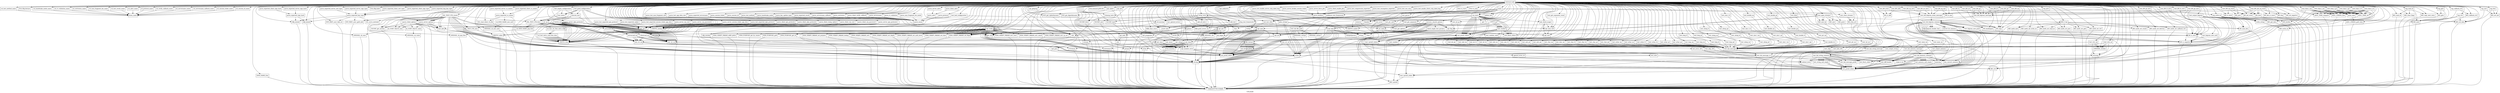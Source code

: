 digraph "Call graph" {
	label="Call graph";

	Node0x557901539e30 [shape=record,label="{external node}"];
	Node0x557901539e30 -> Node0x557901539e90;
	Node0x557901539e30 -> Node0x557901539fd0;
	Node0x557901539e30 -> Node0x557901539ec0;
	Node0x557901539e30 -> Node0x55790153a0b0;
	Node0x557901539e30 -> Node0x557901538cd0;
	Node0x557901539e30 -> Node0x557901538d70;
	Node0x557901539e30 -> Node0x557901538e10;
	Node0x557901539e30 -> Node0x557901538eb0;
	Node0x557901539e30 -> Node0x557901538f50;
	Node0x557901539e30 -> Node0x557901538ff0;
	Node0x557901539e30 -> Node0x557901539090;
	Node0x557901539e30 -> Node0x557901539130;
	Node0x557901539e30 -> Node0x557901511970;
	Node0x557901539e30 -> Node0x557901511a10;
	Node0x557901539e30 -> Node0x557901511ab0;
	Node0x557901539e30 -> Node0x557901511b20;
	Node0x557901539e30 -> Node0x557901511bf0;
	Node0x557901539e30 -> Node0x557901512110;
	Node0x557901539e30 -> Node0x557901512260;
	Node0x557901539e30 -> Node0x557901512300;
	Node0x557901539e30 -> Node0x557901512390;
	Node0x557901539e30 -> Node0x557901512440;
	Node0x557901539e30 -> Node0x557901512600;
	Node0x557901539e30 -> Node0x55790153b260;
	Node0x557901539e30 -> Node0x55790153b310;
	Node0x557901539e30 -> Node0x55790153b420;
	Node0x557901539e30 -> Node0x55790153b530;
	Node0x557901539e30 -> Node0x55790153b5d0;
	Node0x557901539e30 -> Node0x55790153b670;
	Node0x557901539e30 -> Node0x55790153b710;
	Node0x557901539e30 -> Node0x55790153b7b0;
	Node0x557901539e30 -> Node0x55790153b8c0;
	Node0x557901539e30 -> Node0x55790153b960;
	Node0x557901539e30 -> Node0x55790153c210;
	Node0x557901539e30 -> Node0x55790153c240;
	Node0x557901539e30 -> Node0x5579015e09f0;
	Node0x557901539e30 -> Node0x5579015e0ad0;
	Node0x557901539e30 -> Node0x5579015e0b70;
	Node0x557901539e30 -> Node0x5579015e0c10;
	Node0x557901539e30 -> Node0x5579015e0d20;
	Node0x557901539e30 -> Node0x5579015e0dc0;
	Node0x557901539e30 -> Node0x5579015e0ed0;
	Node0x557901539e30 -> Node0x5579015e0f70;
	Node0x557901539e30 -> Node0x5579015e1080;
	Node0x557901539e30 -> Node0x5579015e1120;
	Node0x557901539e30 -> Node0x5579015e1230;
	Node0x557901539e30 -> Node0x5579015e12d0;
	Node0x557901539e30 -> Node0x5579015e1370;
	Node0x557901539e30 -> Node0x5579015e1410;
	Node0x557901539e30 -> Node0x5579015e14b0;
	Node0x557901539e30 -> Node0x5579015e1550;
	Node0x557901539e30 -> Node0x5579015e15f0;
	Node0x557901539e30 -> Node0x5579015e1690;
	Node0x557901539e30 -> Node0x5579015e16c0;
	Node0x557901539e30 -> Node0x5579015e0980;
	Node0x557901539e30 -> Node0x5579015e1830;
	Node0x557901539e30 -> Node0x5579015e1990;
	Node0x557901539e30 -> Node0x5579015e1b40;
	Node0x557901539e30 -> Node0x5579015e1c40;
	Node0x557901539e30 -> Node0x5579015e1ce0;
	Node0x557901539e30 -> Node0x5579015e1c70;
	Node0x557901539e30 -> Node0x5579015e1e20;
	Node0x557901539e30 -> Node0x5579015e1e90;
	Node0x557901539e30 -> Node0x5579015e0c80;
	Node0x557901539e30 -> Node0x5579015e2080;
	Node0x557901539e30 -> Node0x55790153ba00;
	Node0x557901539e30 -> Node0x55790153ba30;
	Node0x557901539e30 -> Node0x55790153baa0;
	Node0x557901539e30 -> Node0x55790153bc10;
	Node0x557901539e30 -> Node0x55790153bcb0;
	Node0x557901539e30 -> Node0x55790153bce0;
	Node0x557901539e30 -> Node0x55790153bde0;
	Node0x557901539e30 -> Node0x55790153bf50;
	Node0x557901539e30 -> Node0x55790153bf80;
	Node0x557901539e30 -> Node0x55790153c0f0;
	Node0x557901539e30 -> Node0x5579015e20b0;
	Node0x557901539e30 -> Node0x5579015e20e0;
	Node0x557901539e30 -> Node0x5579015e21e0;
	Node0x557901539e30 -> Node0x5579015e2350;
	Node0x557901539e30 -> Node0x5579015e2380;
	Node0x557901539e30 -> Node0x5579015e2480;
	Node0x557901539e30 -> Node0x5579015e2580;
	Node0x557901539e30 -> Node0x5579015e26f0;
	Node0x557901539e30 -> Node0x557901512890;
	Node0x557901539e30 -> Node0x5579015127f0;
	Node0x557901539e30 -> Node0x5579015e27f0;
	Node0x557901539e30 -> Node0x5579015e2860;
	Node0x557901539e30 -> Node0x5579015e28d0;
	Node0x557901539e30 -> Node0x5579015e2a40;
	Node0x557901539e30 -> Node0x5579015e2c60;
	Node0x557901539e30 -> Node0x5579015e2e20;
	Node0x557901539e30 -> Node0x5579015e2e50;
	Node0x557901539e30 -> Node0x55790159d590;
	Node0x557901539e30 -> Node0x55790159d860;
	Node0x557901539e30 -> Node0x55790159d930;
	Node0x557901539e30 -> Node0x55790159d9a0;
	Node0x557901539e30 -> Node0x55790159da40;
	Node0x557901539e30 -> Node0x55790159dae0;
	Node0x557901539e30 -> Node0x55790159db50;
	Node0x557901539e30 -> Node0x55790159dbc0;
	Node0x557901539e30 -> Node0x55790159dbf0;
	Node0x557901539e30 -> Node0x55790159de30;
	Node0x557901539e30 -> Node0x55790159ded0;
	Node0x557901539e30 -> Node0x55790159df40;
	Node0x557901539e30 -> Node0x5579015e2f50;
	Node0x557901539e30 -> Node0x55790159e4c0;
	Node0x557901539e30 -> Node0x55790159e530;
	Node0x557901539e30 -> Node0x55790159e620;
	Node0x557901539e30 -> Node0x55790159e650;
	Node0x557901539e30 -> Node0x55790159e750;
	Node0x557901539e30 -> Node0x55790159e780;
	Node0x557901539e30 -> Node0x55790159e7f0;
	Node0x557901539e30 -> Node0x55790159ea10;
	Node0x557901539e30 -> Node0x55790159ea80;
	Node0x557901539e30 -> Node0x55790159eb60;
	Node0x557901539e30 -> Node0x55790159eb90;
	Node0x557901539e30 -> Node0x55790159ee10;
	Node0x557901539e30 -> Node0x55790159ee40;
	Node0x557901539e30 -> Node0x55790159f030;
	Node0x557901539e30 -> Node0x55790159f060;
	Node0x557901539e30 -> Node0x55790159f250;
	Node0x557901539e30 -> Node0x55790159f280;
	Node0x557901539e30 -> Node0x55790159f330;
	Node0x557901539e30 -> Node0x55790159f4b0;
	Node0x557901539e30 -> Node0x55790159f520;
	Node0x557901539e30 -> Node0x55790159f590;
	Node0x557901539e30 -> Node0x55790159f600;
	Node0x557901539e30 -> Node0x55790159f670;
	Node0x557901539e30 -> Node0x55790159faf0;
	Node0x557901539e30 -> Node0x55790159fb60;
	Node0x557901539e30 -> Node0x55790159fbd0;
	Node0x557901539e30 -> Node0x55790159fc40;
	Node0x557901539e30 -> Node0x55790159fcb0;
	Node0x557901539e30 -> Node0x55790159fd20;
	Node0x557901539e30 -> Node0x55790159fd50;
	Node0x557901539e30 -> Node0x557901573a70;
	Node0x557901539e30 -> Node0x557901573ae0;
	Node0x557901539e30 -> Node0x55790159bf60;
	Node0x557901539e30 -> Node0x55790159c000;
	Node0x557901539e30 -> Node0x55790159bf90;
	Node0x557901539e30 -> Node0x55790159c0e0;
	Node0x557901539e30 -> Node0x55790159c1b0;
	Node0x557901539e30 -> Node0x55790159c220;
	Node0x557901539e30 -> Node0x55790159c290;
	Node0x557901539e30 -> Node0x55790159c300;
	Node0x557901539e30 -> Node0x55790159c3a0;
	Node0x557901539e30 -> Node0x55790159c3d0;
	Node0x557901539e30 -> Node0x5579015e2b20;
	Node0x557901539e30 -> Node0x55790159c520;
	Node0x557901539e30 -> Node0x5579015e2b90;
	Node0x557901539e30 -> Node0x55790159c620;
	Node0x557901539e30 -> Node0x55790159c690;
	Node0x557901539e30 -> Node0x55790159c700;
	Node0x557901539e30 -> Node0x55790159c810;
	Node0x557901539e30 -> Node0x55790159cb10;
	Node0x557901539e30 -> Node0x55790159cb80;
	Node0x557901539e30 -> Node0x55790159cc20;
	Node0x557901539e30 -> Node0x55790159ccc0;
	Node0x557901539e30 -> Node0x557901575c40;
	Node0x557901539e30 -> Node0x5579015765a0;
	Node0x557901539e30 -> Node0x557901576640;
	Node0x557901539e30 -> Node0x5579015766e0;
	Node0x557901539e30 -> Node0x557901576750;
	Node0x557901539e30 -> Node0x557901576990;
	Node0x557901539e30 -> Node0x557901576a30;
	Node0x557901539e30 -> Node0x557901576bb0;
	Node0x557901539e30 -> Node0x557901576be0;
	Node0x557901539e30 -> Node0x557901576da0;
	Node0x557901539e30 -> Node0x557901576e70;
	Node0x557901539e30 -> Node0x5579015771b0;
	Node0x557901539e30 -> Node0x5579015e2900;
	Node0x557901539e30 -> Node0x557901576f10;
	Node0x557901539e30 -> Node0x55790159dea0;
	Node0x557901539e30 -> Node0x55790159c840;
	Node0x557901539e30 -> Node0x557901576780;
	Node0x557901539e30 -> Node0x557901575ce0;
	Node0x557901539e30 -> Node0x55790159c960;
	Node0x557901539e30 -> Node0x55790152ce00;
	Node0x557901539e30 -> Node0x55790152ce30;
	Node0x557901539e30 -> Node0x557901512750;
	Node0x557901539e30 -> Node0x55790152d040;
	Node0x557901539e30 -> Node0x5579015e1860;
	Node0x557901539e30 -> Node0x55790152d070;
	Node0x557901539e30 -> Node0x55790152d1a0;
	Node0x557901539e30 -> Node0x55790152d2f0;
	Node0x557901539e30 -> Node0x55790152d320;
	Node0x557901539e30 -> Node0x55790152d490;
	Node0x557901539e30 -> Node0x55790152d4c0;
	Node0x557901539e30 -> Node0x55790159d150;
	Node0x557901539e30 -> Node0x55790152d690;
	Node0x557901539e30 -> Node0x55790152d730;
	Node0x557901539e30 -> Node0x55790152d7d0;
	Node0x557901539e30 -> Node0x5579015e2ab0;
	Node0x557901539e30 -> Node0x55790152d8a0;
	Node0x557901539e30 -> Node0x55790152d940;
	Node0x557901539e30 -> Node0x55790152d9e0;
	Node0x557901539e30 -> Node0x55790152da80;
	Node0x557901539e30 -> Node0x55790152db20;
	Node0x557901539e30 -> Node0x55790152dbc0;
	Node0x557901539e30 -> Node0x55790152dc60;
	Node0x557901539e30 -> Node0x55790152dd00;
	Node0x557901539e30 -> Node0x55790152dda0;
	Node0x557901539e30 -> Node0x55790152de40;
	Node0x557901539e30 -> Node0x55790152dee0;
	Node0x557901539e30 -> Node0x55790152df80;
	Node0x557901539e30 -> Node0x55790152e020;
	Node0x557901539e30 -> Node0x55790152e0c0;
	Node0x557901539e30 -> Node0x55790152e160;
	Node0x557901539e30 -> Node0x55790152e200;
	Node0x557901539e30 -> Node0x55790152e2a0;
	Node0x557901539e30 -> Node0x55790152e340;
	Node0x557901539e30 -> Node0x55790152e3e0;
	Node0x557901539e30 -> Node0x55790152e480;
	Node0x557901539e30 -> Node0x55790152e520;
	Node0x557901539e30 -> Node0x55790152e5c0;
	Node0x557901539e30 -> Node0x55790152e660;
	Node0x557901539e30 -> Node0x55790152e700;
	Node0x557901539e30 -> Node0x55790152e7a0;
	Node0x557901539e30 -> Node0x55790152e840;
	Node0x557901539e30 -> Node0x55790152e8e0;
	Node0x557901539e30 -> Node0x55790152e980;
	Node0x557901539e30 -> Node0x55790152ea20;
	Node0x557901539e30 -> Node0x55790152eac0;
	Node0x557901539e30 -> Node0x55790152eb60;
	Node0x557901539e30 -> Node0x55790152ec00;
	Node0x557901539e30 -> Node0x55790152eca0;
	Node0x557901539e30 -> Node0x55790152ed40;
	Node0x557901539e30 -> Node0x55790152ede0;
	Node0x557901539e30 -> Node0x55790152ee80;
	Node0x557901539e30 -> Node0x55790152ef20;
	Node0x557901539e30 -> Node0x55790152efc0;
	Node0x557901539e30 -> Node0x55790152f060;
	Node0x557901539e30 -> Node0x55790152f100;
	Node0x557901539e30 -> Node0x55790152f1a0;
	Node0x557901539e30 -> Node0x55790152f240;
	Node0x557901539e30 -> Node0x55790152f2e0;
	Node0x557901539e30 -> Node0x55790152f380;
	Node0x557901539e30 -> Node0x55790152f420;
	Node0x557901539e30 -> Node0x55790159cf40;
	Node0x557901539e30 -> Node0x5579015124e0;
	Node0x557901539e30 -> Node0x55790159d520;
	Node0x557901539e30 -> Node0x55790152f550;
	Node0x557901539e30 -> Node0x55790159d410;
	Node0x557901539e30 -> Node0x55790152f740;
	Node0x557901539e30 -> Node0x55790152f770;
	Node0x557901539e30 -> Node0x55790152f8e0;
	Node0x557901539e30 -> Node0x55790152f9e0;
	Node0x557901539e30 -> Node0x55790152fa10;
	Node0x557901539e30 -> Node0x55790152fb50;
	Node0x557901539e30 -> Node0x55790152fc60;
	Node0x557901539e30 -> Node0x55790152fc90;
	Node0x557901539e30 -> Node0x55790152fd90;
	Node0x557901539e30 -> Node0x55790152fef0;
	Node0x557901539e30 -> Node0x55790152ff60;
	Node0x557901539e30 -> Node0x5579015300c0;
	Node0x557901539e30 -> Node0x5579015300f0;
	Node0x557901539e30 -> Node0x5579015301b0;
	Node0x557901539e30 -> Node0x557901573c30;
	Node0x557901539e30 -> Node0x557901573d30;
	Node0x557901539e30 -> Node0x557901573eb0;
	Node0x557901539e30 -> Node0x557901573ee0;
	Node0x557901539e30 -> Node0x557901573f50;
	Node0x557901539e30 -> Node0x5579015740a0;
	Node0x557901539e30 -> Node0x557901574110;
	Node0x557901539e30 -> Node0x557901574260;
	Node0x557901539e30 -> Node0x5579015742d0;
	Node0x557901539e30 -> Node0x557901574460;
	Node0x557901539e30 -> Node0x557901574500;
	Node0x557901539e30 -> Node0x557901574570;
	Node0x557901539e30 -> Node0x557901574660;
	Node0x557901539e30 -> Node0x557901574690;
	Node0x557901539e30 -> Node0x557901574790;
	Node0x557901539e30 -> Node0x557901574830;
	Node0x557901539e30 -> Node0x5579015747c0;
	Node0x557901539e30 -> Node0x5579015749c0;
	Node0x557901539e30 -> Node0x557901574c00;
	Node0x557901539e30 -> Node0x557901574c70;
	Node0x557901539e30 -> Node0x557901574ca0;
	Node0x557901539e30 -> Node0x557901574d50;
	Node0x557901539e30 -> Node0x557901574f60;
	Node0x557901539e30 -> Node0x557901574fd0;
	Node0x557901539e30 -> Node0x557901575000;
	Node0x557901539e30 -> Node0x557901575230;
	Node0x557901539e30 -> Node0x557901575300;
	Node0x557901539e30 -> Node0x557901575400;
	Node0x557901539e30 -> Node0x557901575430;
	Node0x557901539e30 -> Node0x5579015755b0;
	Node0x557901539e30 -> Node0x557901575730;
	Node0x557901539e30 -> Node0x5579015758b0;
	Node0x557901539e30 -> Node0x557901576ee0;
	Node0x557901539e30 -> Node0x557901575a30;
	Node0x557901539e30 -> Node0x5579015302b0;
	Node0x557901539e30 -> Node0x557901530320;
	Node0x557901539e30 -> Node0x557901577140;
	Node0x557901539e30 -> Node0x557901530530;
	Node0x557901539e30 -> Node0x557901576480;
	Node0x557901539e30 -> Node0x5579015305d0;
	Node0x557901539e30 -> Node0x55790152cc00;
	Node0x557901539e30 -> Node0x55790159c8f0;
	Node0x557901539e30 -> Node0x5579015306d0;
	Node0x557901539e30 -> Node0x5579015764f0;
	Node0x557901539e30 -> Node0x5579015307d0;
	Node0x557901539e30 -> Node0x55790152f5b0;
	Node0x557901539e30 -> Node0x557901530b70;
	Node0x557901539e30 -> Node0x557901531070;
	Node0x557901539e30 -> Node0x55790152fe30;
	Node0x557901539e30 -> Node0x557901531200;
	Node0x557901539e30 -> Node0x557901531370;
	Node0x557901539e30 -> Node0x557901530000;
	Node0x557901539e30 -> Node0x557901531a10;
	Node0x557901539e30 -> Node0x557901531a80;
	Node0x557901539e30 -> Node0x55790152fbf0;
	Node0x557901539e30 -> Node0x557901531cf0;
	Node0x557901539e30 -> Node0x557901576f80;
	Node0x557901539e30 -> Node0x557901575bb0;
	Node0x557901539e30 -> Node0x557901531e90;
	Node0x557901539e30 -> Node0x557901532510;
	Node0x557901539e30 -> Node0x557901531f30;
	Node0x557901539e30 -> Node0x557901532770;
	Node0x557901539e30 -> Node0x557901531ec0;
	Node0x557901539e30 -> Node0x557901532960;
	Node0x557901539e30 -> Node0x557901532030;
	Node0x557901539e30 -> Node0x557901532a00;
	Node0x557901539e30 -> Node0x5579015320a0;
	Node0x557901539e30 -> Node0x557901532b60;
	Node0x557901539e30 -> Node0x557901532110;
	Node0x557901539e30 -> Node0x557901532ce0;
	Node0x557901539e30 -> Node0x557901532180;
	Node0x557901539e30 -> Node0x557901532df0;
	Node0x557901539e30 -> Node0x5579015321f0;
	Node0x557901539e30 -> Node0x557901532ee0;
	Node0x557901539e30 -> Node0x557901532260;
	Node0x557901539e30 -> Node0x557901532580;
	Node0x557901539e30 -> Node0x557901532f80;
	Node0x557901539e30 -> Node0x5579015325b0;
	Node0x557901539e30 -> Node0x557901532d80;
	Node0x557901539e30 -> Node0x557901532aa0;
	Node0x557901539e30 -> Node0x557901532810;
	Node0x557901539e30 -> Node0x5579015327a0;
	Node0x557901539e30 -> Node0x5579015328c0;
	Node0x557901539e30 -> Node0x557901532620;
	Node0x557901539e30 -> Node0x5579015331f0;
	Node0x557901539fd0 [shape=record,label="{llvm.dbg.declare}"];
	Node0x557901539e90 [shape=record,label="{ssl_test_result_name}"];
	Node0x557901539e90 -> Node0x557901539f30;
	Node0x557901539f30 [shape=record,label="{enum_name}"];
	Node0x557901539ec0 [shape=record,label="{ssl_alert_name}"];
	Node0x557901539ec0 -> Node0x557901539f30;
	Node0x5579015e2580 [shape=record,label="{parse_max_fragment_len_mode}"];
	Node0x5579015e2580 -> Node0x55790153b380;
	Node0x5579015e26f0 [shape=record,label="{parse_client_enable_pha}"];
	Node0x5579015e26f0 -> Node0x55790153b820;
	Node0x557901512890 [shape=record,label="{OPENSSL_sk_value}"];
	Node0x557901512890 -> Node0x557901539e60;
	Node0x5579015127f0 [shape=record,label="{OPENSSL_sk_num}"];
	Node0x5579015127f0 -> Node0x557901539e60;
	Node0x5579015e27f0 [shape=record,label="{test_get_options}"];
	Node0x5579015e2860 [shape=record,label="{setup_tests}"];
	Node0x5579015e2860 -> Node0x5579015e28d0;
	Node0x5579015e2860 -> Node0x5579015124e0;
	Node0x5579015e2860 -> Node0x5579015e2900;
	Node0x5579015e2860 -> Node0x5579015e2a40;
	Node0x5579015e2860 -> Node0x5579015e2ab0;
	Node0x5579015e2860 -> Node0x5579015e2b20;
	Node0x5579015e2860 -> Node0x5579015e2b20;
	Node0x5579015e2860 -> Node0x5579015e2b90;
	Node0x5579015e28d0 [shape=record,label="{NCONF_new}"];
	Node0x5579015e28d0 -> Node0x557901539e60;
	Node0x5579015e2a40 [shape=record,label="{NCONF_load}"];
	Node0x5579015e2a40 -> Node0x557901539e60;
	Node0x5579015e0dc0 [shape=record,label="{parse_expected_tmp_key_type}"];
	Node0x5579015e0dc0 -> Node0x5579015e0e30;
	Node0x5579015e0ed0 [shape=record,label="{parse_expected_server_cert_type}"];
	Node0x5579015e0ed0 -> Node0x5579015e0e30;
	Node0x5579015e0f70 [shape=record,label="{parse_expected_server_sign_hash}"];
	Node0x5579015e0f70 -> Node0x5579015e0fe0;
	Node0x5579015e1080 [shape=record,label="{parse_expected_server_sign_type}"];
	Node0x5579015e1080 -> Node0x5579015e0e30;
	Node0x5579015e1120 [shape=record,label="{parse_expected_server_ca_names}"];
	Node0x5579015e1120 -> Node0x5579015e1190;
	Node0x5579015e1230 [shape=record,label="{parse_expected_client_cert_type}"];
	Node0x5579015e1230 -> Node0x5579015e0e30;
	Node0x5579015e12d0 [shape=record,label="{parse_expected_client_sign_hash}"];
	Node0x5579015e12d0 -> Node0x5579015e0fe0;
	Node0x5579015e1370 [shape=record,label="{parse_expected_client_sign_type}"];
	Node0x5579015e1370 -> Node0x5579015e0e30;
	Node0x5579015758b0 [shape=record,label="{test_time_t_le}"];
	Node0x5579015758b0 -> Node0x557901574fd0;
	Node0x5579015758b0 -> Node0x557901574fd0;
	Node0x5579015758b0 -> Node0x557901575000;
	Node0x5579015758b0 -> Node0x5579015750b0;
	Node0x5579015758b0 -> Node0x5579015750b0;
	Node0x5579015758b0 -> Node0x55790152d530;
	Node0x5579015758b0 -> Node0x557901575230;
	Node0x5579015758b0 -> Node0x557901575230;
	Node0x557901576ee0 [shape=record,label="{test_open_streams}"];
	Node0x557901576ee0 -> Node0x557901575a30;
	Node0x557901576ee0 -> Node0x557901575a30;
	Node0x557901576ee0 -> Node0x557901575bb0;
	Node0x557901576ee0 -> Node0x5579015302b0;
	Node0x557901576ee0 -> Node0x557901530320;
	Node0x557901576ee0 -> Node0x55790159dbf0;
	Node0x557901576ee0 -> Node0x55790159dbf0;
	Node0x557901575a30 [shape=record,label="{BIO_new_fp}"];
	Node0x557901575a30 -> Node0x557901539e60;
	Node0x5579015302b0 [shape=record,label="{BIO_new}"];
	Node0x5579015302b0 -> Node0x557901539e60;
	Node0x557901530320 [shape=record,label="{BIO_push}"];
	Node0x557901530320 -> Node0x557901539e60;
	Node0x557901577140 [shape=record,label="{test_close_streams}"];
	Node0x557901577140 -> Node0x557901530530;
	Node0x557901577140 -> Node0x557901530530;
	Node0x557901530530 [shape=record,label="{BIO_free_all}"];
	Node0x557901530530 -> Node0x557901539e60;
	Node0x557901576480 [shape=record,label="{test_vprintf_stdout}"];
	Node0x557901576480 -> Node0x5579015305d0;
	Node0x5579015305d0 [shape=record,label="{BIO_vprintf}"];
	Node0x5579015305d0 -> Node0x557901539e60;
	Node0x55790152cc00 [shape=record,label="{test_vprintf_stderr}"];
	Node0x55790152cc00 -> Node0x5579015305d0;
	Node0x55790159c8f0 [shape=record,label="{test_flush_stdout}"];
	Node0x55790159c8f0 -> Node0x5579015306d0;
	Node0x5579015306d0 [shape=record,label="{BIO_ctrl}"];
	Node0x5579015306d0 -> Node0x557901539e60;
	Node0x5579015764f0 [shape=record,label="{test_flush_stderr}"];
	Node0x5579015764f0 -> Node0x5579015306d0;
	Node0x5579015307d0 [shape=record,label="{openssl_error_cb}"];
	Node0x5579015307d0 -> Node0x557901576780;
	Node0x55790152f5b0 [shape=record,label="{test_fail_string_message}"];
	Node0x55790152f5b0 -> Node0x557901530870;
	Node0x55790152f5b0 -> Node0x557901576780;
	Node0x557901530870 [shape=record,label="{test_fail_string_common}"];
	Node0x557901530870 -> Node0x55790159c620;
	Node0x557901530870 -> Node0x55790152ce00;
	Node0x557901530870 -> Node0x5579015308a0;
	Node0x557901530870 -> Node0x5579015309f0;
	Node0x557901530870 -> Node0x5579015308a0;
	Node0x557901530870 -> Node0x5579015308a0;
	Node0x557901530870 -> Node0x557901512600;
	Node0x557901530870 -> Node0x5579015309f0;
	Node0x557901530870 -> Node0x557901530b70;
	Node0x557901530870 -> Node0x557901530b70;
	Node0x557901530870 -> Node0x557901576780;
	Node0x557901530870 -> Node0x5579015308a0;
	Node0x557901530870 -> Node0x557901576780;
	Node0x557901530870 -> Node0x5579015308a0;
	Node0x557901530870 -> Node0x557901576780;
	Node0x557901530870 -> Node0x557901576780;
	Node0x557901530870 -> Node0x5579015764f0;
	Node0x5579015308a0 [shape=record,label="{test_string_null_empty}"];
	Node0x5579015308a0 -> Node0x557901576780;
	Node0x5579015308a0 -> Node0x557901576780;
	Node0x5579015309f0 [shape=record,label="{test_diff_header}"];
	Node0x5579015309f0 -> Node0x557901576780;
	Node0x5579015309f0 -> Node0x557901576780;
	Node0x557901530b70 [shape=record,label="{__ctype_b_loc}"];
	Node0x557901530b70 -> Node0x557901539e60;
	Node0x557901531070 [shape=record,label="{test_output_string}"];
	Node0x557901531070 -> Node0x557901530870;
	Node0x55790152fe30 [shape=record,label="{test_fail_bignum_message}"];
	Node0x55790152fe30 -> Node0x557901531110;
	Node0x55790152fe30 -> Node0x557901576780;
	Node0x557901531110 [shape=record,label="{test_fail_bignum_common}"];
	Node0x557901531110 -> Node0x55790152ce00;
	Node0x557901531110 -> Node0x557901531200;
	Node0x557901531110 -> Node0x557901573d30;
	Node0x557901531110 -> Node0x557901531200;
	Node0x557901531110 -> Node0x557901573d30;
	Node0x557901531110 -> Node0x557901531140;
	Node0x557901531110 -> Node0x557901531300;
	Node0x557901531110 -> Node0x5579015309f0;
	Node0x557901531110 -> Node0x557901531140;
	Node0x557901531110 -> Node0x557901531300;
	Node0x557901531110 -> Node0x557901531300;
	Node0x557901531110 -> Node0x55790152fd90;
	Node0x557901531110 -> Node0x5579015309f0;
	Node0x557901531110 -> Node0x557901531140;
	Node0x557901531110 -> Node0x557901576a30;
	Node0x557901531110 -> Node0x557901576780;
	Node0x557901531110 -> Node0x557901531370;
	Node0x557901531110 -> Node0x557901531370;
	Node0x557901531110 -> Node0x5579015317f0;
	Node0x557901531110 -> Node0x5579015317f0;
	Node0x557901531110 -> Node0x557901576780;
	Node0x557901531110 -> Node0x557901576780;
	Node0x557901531110 -> Node0x557901576780;
	Node0x557901531110 -> Node0x557901576780;
	Node0x557901531110 -> Node0x557901576780;
	Node0x557901531110 -> Node0x557901576780;
	Node0x557901531110 -> Node0x5579015764f0;
	Node0x557901531110 -> Node0x557901512110;
	Node0x557901531200 [shape=record,label="{BN_num_bits}"];
	Node0x557901531200 -> Node0x557901539e60;
	Node0x557901531140 [shape=record,label="{test_bignum_header_line}"];
	Node0x557901531140 -> Node0x557901576780;
	Node0x557901531300 [shape=record,label="{test_bignum_zero_print}"];
	Node0x557901531300 -> Node0x5579015318c0;
	Node0x557901531300 -> Node0x557901576780;
	Node0x557901531370 [shape=record,label="{BN_bn2binpad}"];
	Node0x557901531370 -> Node0x557901539e60;
	Node0x5579015317f0 [shape=record,label="{convert_bn_memory}"];
	Node0x5579015317f0 -> Node0x55790152ff60;
	Node0x5579015317f0 -> Node0x557901531990;
	Node0x5579015317f0 -> Node0x557901573d30;
	Node0x5579015317f0 -> Node0x557901573d30;
	Node0x5579015317f0 -> Node0x557901573d30;
	Node0x5579015317f0 -> Node0x55790159d9a0;
	Node0x5579015317f0 -> Node0x55790159c3d0;
	Node0x557901531990 [shape=record,label="{hex_convert_memory}"];
	Node0x5579015318c0 [shape=record,label="{test_bignum_zero_null}"];
	Node0x5579015318c0 -> Node0x557901573d30;
	Node0x557901530000 [shape=record,label="{test_fail_bignum_mono_message}"];
	Node0x557901530000 -> Node0x557901531110;
	Node0x557901530000 -> Node0x557901576780;
	Node0x557901531a10 [shape=record,label="{test_output_bignum}"];
	Node0x557901531a10 -> Node0x55790152ff60;
	Node0x557901531a10 -> Node0x5579015318c0;
	Node0x557901531a10 -> Node0x557901576780;
	Node0x557901531a10 -> Node0x557901531200;
	Node0x557901531a10 -> Node0x557901531a80;
	Node0x557901531a10 -> Node0x557901531990;
	Node0x557901531a10 -> Node0x557901573d30;
	Node0x557901531a10 -> Node0x557901576780;
	Node0x557901531a10 -> Node0x557901531110;
	Node0x557901531a80 [shape=record,label="{BN_bn2bin}"];
	Node0x557901531a80 -> Node0x557901539e60;
	Node0x55790152fbf0 [shape=record,label="{test_fail_memory_message}"];
	Node0x55790152fbf0 -> Node0x557901531cc0;
	Node0x55790152fbf0 -> Node0x557901576780;
	Node0x557901531cc0 [shape=record,label="{test_fail_memory_common}"];
	Node0x557901531cc0 -> Node0x55790152ce00;
	Node0x557901531cc0 -> Node0x557901531d60;
	Node0x557901531cc0 -> Node0x5579015309f0;
	Node0x557901531cc0 -> Node0x557901531d60;
	Node0x557901531cc0 -> Node0x557901531d60;
	Node0x557901531cc0 -> Node0x55790152fb50;
	Node0x557901531cc0 -> Node0x5579015309f0;
	Node0x557901531cc0 -> Node0x557901531990;
	Node0x557901531cc0 -> Node0x557901531990;
	Node0x557901531cc0 -> Node0x557901576780;
	Node0x557901531cc0 -> Node0x557901531d60;
	Node0x557901531cc0 -> Node0x557901576780;
	Node0x557901531cc0 -> Node0x557901531d60;
	Node0x557901531cc0 -> Node0x557901576780;
	Node0x557901531cc0 -> Node0x557901576780;
	Node0x557901531cc0 -> Node0x5579015764f0;
	Node0x55790153b310 [shape=record,label="{parse_expected_result}"];
	Node0x55790153b310 -> Node0x55790153b380;
	Node0x55790153b420 [shape=record,label="{parse_client_alert}"];
	Node0x55790153b420 -> Node0x55790153b490;
	Node0x55790153b530 [shape=record,label="{parse_server_alert}"];
	Node0x55790153b530 -> Node0x55790153b490;
	Node0x55790153b5d0 [shape=record,label="{parse_protocol}"];
	Node0x55790153b5d0 -> Node0x55790153b380;
	Node0x55790153b670 [shape=record,label="{parse_expected_servername}"];
	Node0x55790153b670 -> Node0x55790153b380;
	Node0x55790153b710 [shape=record,label="{parse_session_ticket}"];
	Node0x55790153b710 -> Node0x55790153b380;
	Node0x55790153b7b0 [shape=record,label="{parse_test_compression_expected}"];
	Node0x55790153b7b0 -> Node0x55790153b820;
	Node0x55790153b8c0 [shape=record,label="{parse_session_id}"];
	Node0x55790153b8c0 -> Node0x55790153b380;
	Node0x55790153b960 [shape=record,label="{parse_test_method}"];
	Node0x55790153b960 -> Node0x55790153b380;
	Node0x55790153c210 [shape=record,label="{parse_test_expected_npn_protocol}"];
	Node0x55790153c210 -> Node0x557901512110;
	Node0x55790153c210 -> Node0x5579015e0980;
	Node0x55790153c210 -> Node0x5579015124e0;
	Node0x55790153c240 [shape=record,label="{parse_test_expected_alpn_protocol}"];
	Node0x55790153c240 -> Node0x557901512110;
	Node0x55790153c240 -> Node0x5579015e0980;
	Node0x55790153c240 -> Node0x5579015124e0;
	Node0x5579015e09f0 [shape=record,label="{parse_handshake_mode}"];
	Node0x5579015e09f0 -> Node0x55790153b380;
	Node0x5579015e0ad0 [shape=record,label="{parse_key_update_type}"];
	Node0x5579015e0ad0 -> Node0x55790153b380;
	Node0x5579015e0b70 [shape=record,label="{parse_test_resumption_expected}"];
	Node0x5579015e0b70 -> Node0x55790153b820;
	Node0x5579015e0c10 [shape=record,label="{parse_test_app_data_size}"];
	Node0x5579015e0c10 -> Node0x5579015e0c80;
	Node0x5579015e0d20 [shape=record,label="{parse_test_max_fragment_size}"];
	Node0x5579015e0d20 -> Node0x5579015e0c80;
	Node0x5579015300f0 [shape=record,label="{test_BN_ne_zero}"];
	Node0x5579015300f0 -> Node0x55790152ff60;
	Node0x5579015300f0 -> Node0x557901530000;
	Node0x5579015301b0 [shape=record,label="{test_BN_gt}"];
	Node0x5579015301b0 -> Node0x55790152fd90;
	Node0x5579015301b0 -> Node0x55790152fe30;
	Node0x557901573c30 [shape=record,label="{test_BN_gt_zero}"];
	Node0x557901573c30 -> Node0x557901573d30;
	Node0x557901573c30 -> Node0x55790152ff60;
	Node0x557901573c30 -> Node0x557901530000;
	Node0x557901573d30 [shape=record,label="{BN_is_negative}"];
	Node0x557901573d30 -> Node0x557901539e60;
	Node0x557901573eb0 [shape=record,label="{test_BN_ge}"];
	Node0x557901573eb0 -> Node0x55790152fd90;
	Node0x557901573eb0 -> Node0x55790152fe30;
	Node0x557901573ee0 [shape=record,label="{test_BN_ge_zero}"];
	Node0x557901573ee0 -> Node0x557901573d30;
	Node0x557901573ee0 -> Node0x55790152ff60;
	Node0x557901573ee0 -> Node0x557901530000;
	Node0x557901573f50 [shape=record,label="{test_BN_lt}"];
	Node0x557901573f50 -> Node0x55790152fd90;
	Node0x557901573f50 -> Node0x55790152fe30;
	Node0x5579015740a0 [shape=record,label="{test_BN_lt_zero}"];
	Node0x5579015740a0 -> Node0x557901573d30;
	Node0x5579015740a0 -> Node0x55790152ff60;
	Node0x5579015740a0 -> Node0x557901530000;
	Node0x557901574110 [shape=record,label="{test_BN_le}"];
	Node0x557901574110 -> Node0x55790152fd90;
	Node0x557901574110 -> Node0x55790152fe30;
	Node0x557901574260 [shape=record,label="{test_BN_le_zero}"];
	Node0x557901574260 -> Node0x557901573d30;
	Node0x557901574260 -> Node0x55790152ff60;
	Node0x557901574260 -> Node0x557901530000;
	Node0x5579015742d0 [shape=record,label="{test_BN_eq_one}"];
	Node0x5579015742d0 -> Node0x557901574460;
	Node0x5579015742d0 -> Node0x557901530000;
	Node0x557901574460 [shape=record,label="{BN_is_one}"];
	Node0x557901574460 -> Node0x557901539e60;
	Node0x557901574500 [shape=record,label="{test_BN_odd}"];
	Node0x557901574500 -> Node0x557901574570;
	Node0x557901574500 -> Node0x557901530000;
	Node0x557901574570 [shape=record,label="{BN_is_odd}"];
	Node0x557901574570 -> Node0x557901539e60;
	Node0x557901574660 [shape=record,label="{test_BN_even}"];
	Node0x557901574660 -> Node0x557901574570;
	Node0x557901574660 -> Node0x557901530000;
	Node0x557901574690 [shape=record,label="{test_BN_eq_word}"];
	Node0x557901574690 -> Node0x557901574790;
	Node0x557901574690 -> Node0x557901574830;
	Node0x557901574690 -> Node0x5579015747c0;
	Node0x557901574690 -> Node0x55790152fe30;
	Node0x557901574690 -> Node0x5579015749c0;
	Node0x557901574790 [shape=record,label="{BN_is_word}"];
	Node0x557901574790 -> Node0x557901539e60;
	Node0x557901574830 [shape=record,label="{BN_new}"];
	Node0x557901574830 -> Node0x557901539e60;
	Node0x5579015747c0 [shape=record,label="{BN_set_word}"];
	Node0x5579015747c0 -> Node0x557901539e60;
	Node0x5579015749c0 [shape=record,label="{BN_free}"];
	Node0x5579015749c0 -> Node0x557901539e60;
	Node0x557901574c00 [shape=record,label="{test_BN_abs_eq_word}"];
	Node0x557901574c00 -> Node0x557901574c70;
	Node0x557901574c00 -> Node0x557901574830;
	Node0x557901574c00 -> Node0x557901574ca0;
	Node0x557901574c00 -> Node0x557901574d50;
	Node0x557901574c00 -> Node0x5579015747c0;
	Node0x557901574c00 -> Node0x55790152fe30;
	Node0x557901574c00 -> Node0x5579015749c0;
	Node0x557901574c00 -> Node0x5579015749c0;
	Node0x557901574c70 [shape=record,label="{BN_abs_is_word}"];
	Node0x557901574c70 -> Node0x557901539e60;
	Node0x557901574ca0 [shape=record,label="{BN_dup}"];
	Node0x557901574ca0 -> Node0x557901539e60;
	Node0x557901574d50 [shape=record,label="{BN_set_negative}"];
	Node0x557901574d50 -> Node0x557901539e60;
	Node0x557901574f60 [shape=record,label="{test_time_t_eq}"];
	Node0x557901574f60 -> Node0x557901574fd0;
	Node0x557901574f60 -> Node0x557901574fd0;
	Node0x557901574f60 -> Node0x557901575000;
	Node0x557901574f60 -> Node0x5579015750b0;
	Node0x557901574f60 -> Node0x5579015750b0;
	Node0x557901574f60 -> Node0x55790152d530;
	Node0x557901574f60 -> Node0x557901575230;
	Node0x557901574f60 -> Node0x557901575230;
	Node0x557901574fd0 [shape=record,label="{ASN1_TIME_set}"];
	Node0x557901574fd0 -> Node0x557901539e60;
	Node0x557901575000 [shape=record,label="{ASN1_TIME_compare}"];
	Node0x557901575000 -> Node0x557901539e60;
	Node0x5579015750b0 [shape=record,label="{print_time}"];
	Node0x5579015750b0 -> Node0x557901575300;
	Node0x557901575230 [shape=record,label="{ASN1_STRING_free}"];
	Node0x557901575230 -> Node0x557901539e60;
	Node0x557901575300 [shape=record,label="{ASN1_STRING_get0_data}"];
	Node0x557901575300 -> Node0x557901539e60;
	Node0x557901575400 [shape=record,label="{test_time_t_ne}"];
	Node0x557901575400 -> Node0x557901574fd0;
	Node0x557901575400 -> Node0x557901574fd0;
	Node0x557901575400 -> Node0x557901575000;
	Node0x557901575400 -> Node0x5579015750b0;
	Node0x557901575400 -> Node0x5579015750b0;
	Node0x557901575400 -> Node0x55790152d530;
	Node0x557901575400 -> Node0x557901575230;
	Node0x557901575400 -> Node0x557901575230;
	Node0x557901575430 [shape=record,label="{test_time_t_gt}"];
	Node0x557901575430 -> Node0x557901574fd0;
	Node0x557901575430 -> Node0x557901574fd0;
	Node0x557901575430 -> Node0x557901575000;
	Node0x557901575430 -> Node0x5579015750b0;
	Node0x557901575430 -> Node0x5579015750b0;
	Node0x557901575430 -> Node0x55790152d530;
	Node0x557901575430 -> Node0x557901575230;
	Node0x557901575430 -> Node0x557901575230;
	Node0x5579015755b0 [shape=record,label="{test_time_t_ge}"];
	Node0x5579015755b0 -> Node0x557901574fd0;
	Node0x5579015755b0 -> Node0x557901574fd0;
	Node0x5579015755b0 -> Node0x557901575000;
	Node0x5579015755b0 -> Node0x5579015750b0;
	Node0x5579015755b0 -> Node0x5579015750b0;
	Node0x5579015755b0 -> Node0x55790152d530;
	Node0x5579015755b0 -> Node0x557901575230;
	Node0x5579015755b0 -> Node0x557901575230;
	Node0x557901575730 [shape=record,label="{test_time_t_lt}"];
	Node0x557901575730 -> Node0x557901574fd0;
	Node0x557901575730 -> Node0x557901574fd0;
	Node0x557901575730 -> Node0x557901575000;
	Node0x557901575730 -> Node0x5579015750b0;
	Node0x557901575730 -> Node0x5579015750b0;
	Node0x557901575730 -> Node0x55790152d530;
	Node0x557901575730 -> Node0x557901575230;
	Node0x557901575730 -> Node0x557901575230;
	Node0x55790153a0b0 [shape=record,label="{ssl_protocol_name}"];
	Node0x55790153a0b0 -> Node0x557901539f30;
	Node0x557901538cd0 [shape=record,label="{ssl_verify_callback_name}"];
	Node0x557901538cd0 -> Node0x557901539f30;
	Node0x557901538d70 [shape=record,label="{ssl_servername_name}"];
	Node0x557901538d70 -> Node0x557901539f30;
	Node0x557901538e10 [shape=record,label="{ssl_servername_callback_name}"];
	Node0x557901538e10 -> Node0x557901539f30;
	Node0x557901538eb0 [shape=record,label="{ssl_session_ticket_name}"];
	Node0x557901538eb0 -> Node0x557901539f30;
	Node0x557901538f50 [shape=record,label="{ssl_session_id_name}"];
	Node0x557901538f50 -> Node0x557901539f30;
	Node0x557901512110 [shape=record,label="{CRYPTO_free}"];
	Node0x557901512110 -> Node0x557901539e60;
	Node0x557901538ff0 [shape=record,label="{ssl_test_method_name}"];
	Node0x557901538ff0 -> Node0x557901539f30;
	Node0x557901539090 [shape=record,label="{ssl_handshake_mode_name}"];
	Node0x557901539090 -> Node0x557901539f30;
	Node0x557901539130 [shape=record,label="{ssl_ct_validation_name}"];
	Node0x557901539130 -> Node0x557901539f30;
	Node0x557901511970 [shape=record,label="{ssl_certstatus_name}"];
	Node0x557901511970 -> Node0x557901539f30;
	Node0x557901511a10 [shape=record,label="{ssl_max_fragment_len_name}"];
	Node0x557901511a10 -> Node0x557901539f30;
	Node0x557901511ab0 [shape=record,label="{SSL_TEST_CTX_new}"];
	Node0x557901511ab0 -> Node0x557901511b20;
	Node0x557901511b20 [shape=record,label="{CRYPTO_zalloc}"];
	Node0x557901511b20 -> Node0x557901539e60;
	Node0x557901511bf0 [shape=record,label="{SSL_TEST_CTX_free}"];
	Node0x557901511bf0 -> Node0x557901512070;
	Node0x557901511bf0 -> Node0x557901512110;
	Node0x557901511bf0 -> Node0x557901512110;
	Node0x557901511bf0 -> Node0x557901512110;
	Node0x557901511bf0 -> Node0x5579015120a0;
	Node0x557901511bf0 -> Node0x5579015120a0;
	Node0x557901511bf0 -> Node0x557901512110;
	Node0x557901511bf0 -> Node0x557901512110;
	Node0x557901512070 [shape=record,label="{ssl_test_ctx_free_extra_data}"];
	Node0x557901512070 -> Node0x5579015121c0;
	Node0x557901512070 -> Node0x5579015121c0;
	Node0x557901512260 [shape=record,label="{X509_NAME_free}"];
	Node0x557901512260 -> Node0x557901539e60;
	Node0x5579015120a0 [shape=record,label="{sk_X509_NAME_pop_free}"];
	Node0x5579015120a0 -> Node0x557901512300;
	Node0x557901512300 [shape=record,label="{OPENSSL_sk_pop_free}"];
	Node0x557901512300 -> Node0x557901539e60;
	Node0x5579015121c0 [shape=record,label="{ssl_test_extra_conf_free_data}"];
	Node0x5579015121c0 -> Node0x557901512110;
	Node0x5579015121c0 -> Node0x557901512110;
	Node0x5579015121c0 -> Node0x557901512110;
	Node0x5579015121c0 -> Node0x557901512110;
	Node0x5579015121c0 -> Node0x557901512110;
	Node0x5579015121c0 -> Node0x557901512110;
	Node0x5579015121c0 -> Node0x557901512110;
	Node0x5579015121c0 -> Node0x557901512110;
	Node0x5579015121c0 -> Node0x557901512110;
	Node0x5579015121c0 -> Node0x557901512110;
	Node0x5579015121c0 -> Node0x557901512110;
	Node0x5579015121c0 -> Node0x557901512110;
	Node0x5579015121c0 -> Node0x557901512110;
	Node0x5579015121c0 -> Node0x557901512110;
	Node0x5579015121c0 -> Node0x557901512110;
	Node0x557901512390 [shape=record,label="{SSL_TEST_CTX_create}"];
	Node0x557901512390 -> Node0x557901512440;
	Node0x557901512390 -> Node0x5579015124e0;
	Node0x557901512390 -> Node0x557901511ab0;
	Node0x557901512390 -> Node0x5579015124e0;
	Node0x557901512390 -> Node0x557901512470;
	Node0x557901512390 -> Node0x557901512590;
	Node0x557901512390 -> Node0x557901512600;
	Node0x557901512390 -> Node0x557901512670;
	Node0x557901512390 -> Node0x557901512600;
	Node0x557901512390 -> Node0x5579015126e0;
	Node0x557901512390 -> Node0x557901512600;
	Node0x557901512390 -> Node0x5579015126e0;
	Node0x557901512390 -> Node0x557901512600;
	Node0x557901512390 -> Node0x557901512670;
	Node0x557901512390 -> Node0x557901512600;
	Node0x557901512390 -> Node0x5579015126e0;
	Node0x557901512390 -> Node0x557901512600;
	Node0x557901512390 -> Node0x5579015126e0;
	Node0x557901512390 -> Node0x557901512600;
	Node0x557901512390 -> Node0x557901539e60;
	Node0x557901512390 -> Node0x557901512750;
	Node0x557901512390 -> Node0x557901512750;
	Node0x557901512390 -> Node0x557901511bf0;
	Node0x557901512440 [shape=record,label="{NCONF_get_section}"];
	Node0x557901512440 -> Node0x557901539e60;
	Node0x557901512470 [shape=record,label="{sk_CONF_VALUE_num}"];
	Node0x557901512470 -> Node0x5579015127f0;
	Node0x557901512590 [shape=record,label="{sk_CONF_VALUE_value}"];
	Node0x557901512590 -> Node0x557901512890;
	Node0x557901512600 [shape=record,label="{strcmp}"];
	Node0x557901512600 -> Node0x557901539e60;
	Node0x557901512670 [shape=record,label="{parse_client_options}"];
	Node0x557901512670 -> Node0x557901512440;
	Node0x557901512670 -> Node0x5579015124e0;
	Node0x557901512670 -> Node0x557901512470;
	Node0x557901512670 -> Node0x557901512590;
	Node0x557901512670 -> Node0x557901512600;
	Node0x557901512670 -> Node0x557901539e60;
	Node0x557901512670 -> Node0x557901512750;
	Node0x557901512670 -> Node0x557901512750;
	Node0x5579015126e0 [shape=record,label="{parse_server_options}"];
	Node0x5579015126e0 -> Node0x557901512440;
	Node0x5579015126e0 -> Node0x5579015124e0;
	Node0x5579015126e0 -> Node0x557901512470;
	Node0x5579015126e0 -> Node0x557901512590;
	Node0x5579015126e0 -> Node0x557901512600;
	Node0x5579015126e0 -> Node0x557901539e60;
	Node0x5579015126e0 -> Node0x557901512750;
	Node0x5579015126e0 -> Node0x557901512750;
	Node0x55790153b260 [shape=record,label="{llvm.dbg.label}"];
	Node0x55790159dbc0 [shape=record,label="{opt_begin}"];
	Node0x55790159dbf0 [shape=record,label="{OPENSSL_die}"];
	Node0x55790159dbf0 -> Node0x557901539e60;
	Node0x55790159de30 [shape=record,label="{opt_format_error}"];
	Node0x55790159de30 -> Node0x55790159dea0;
	Node0x55790159de30 -> Node0x55790159dea0;
	Node0x55790159de30 -> Node0x55790159dea0;
	Node0x55790159ded0 [shape=record,label="{opt_format}"];
	Node0x55790159ded0 -> Node0x55790159de30;
	Node0x55790159ded0 -> Node0x55790159de30;
	Node0x55790159ded0 -> Node0x55790159de30;
	Node0x55790159ded0 -> Node0x557901512600;
	Node0x55790159ded0 -> Node0x557901512600;
	Node0x55790159ded0 -> Node0x55790159de30;
	Node0x55790159ded0 -> Node0x55790159de30;
	Node0x55790159ded0 -> Node0x55790159de30;
	Node0x55790159ded0 -> Node0x55790159de30;
	Node0x55790159ded0 -> Node0x55790159de30;
	Node0x55790159ded0 -> Node0x55790159de30;
	Node0x55790159ded0 -> Node0x557901512600;
	Node0x55790159ded0 -> Node0x557901512600;
	Node0x55790159ded0 -> Node0x55790159de30;
	Node0x55790159ded0 -> Node0x557901512600;
	Node0x55790159ded0 -> Node0x557901512600;
	Node0x55790159ded0 -> Node0x55790159de30;
	Node0x55790159ded0 -> Node0x557901512600;
	Node0x55790159ded0 -> Node0x557901512600;
	Node0x55790159ded0 -> Node0x557901512600;
	Node0x55790159ded0 -> Node0x557901512600;
	Node0x55790159ded0 -> Node0x55790159de30;
	Node0x55790159df40 [shape=record,label="{opt_cipher}"];
	Node0x55790159df40 -> Node0x5579015e2f50;
	Node0x55790159df40 -> Node0x55790159dea0;
	Node0x5579015e2f50 [shape=record,label="{EVP_get_cipherbyname}"];
	Node0x5579015e2f50 -> Node0x557901539e60;
	Node0x55790159e4c0 [shape=record,label="{opt_md}"];
	Node0x55790159e4c0 -> Node0x55790159e530;
	Node0x55790159e4c0 -> Node0x55790159dea0;
	Node0x55790159e530 [shape=record,label="{EVP_get_digestbyname}"];
	Node0x55790159e530 -> Node0x557901539e60;
	Node0x5579015e1410 [shape=record,label="{parse_expected_client_ca_names}"];
	Node0x5579015e1410 -> Node0x5579015e1190;
	Node0x5579015e14b0 [shape=record,label="{parse_test_use_sctp}"];
	Node0x5579015e14b0 -> Node0x55790153b820;
	Node0x5579015e1550 [shape=record,label="{parse_test_enable_client_sctp_label_bug}"];
	Node0x5579015e1550 -> Node0x55790153b820;
	Node0x5579015e15f0 [shape=record,label="{parse_test_enable_server_sctp_label_bug}"];
	Node0x5579015e15f0 -> Node0x55790153b820;
	Node0x5579015e1690 [shape=record,label="{parse_test_expected_cipher}"];
	Node0x5579015e1690 -> Node0x557901512110;
	Node0x5579015e1690 -> Node0x5579015e0980;
	Node0x5579015e1690 -> Node0x5579015124e0;
	Node0x5579015e16c0 [shape=record,label="{parse_test_expected_session_ticket_app_data}"];
	Node0x5579015e16c0 -> Node0x557901512110;
	Node0x5579015e16c0 -> Node0x5579015e0980;
	Node0x5579015e16c0 -> Node0x5579015124e0;
	Node0x5579015e0980 [shape=record,label="{CRYPTO_strdup}"];
	Node0x5579015e0980 -> Node0x557901539e60;
	Node0x55790153b820 [shape=record,label="{parse_boolean}"];
	Node0x55790153b820 -> Node0x5579015e1830;
	Node0x55790153b820 -> Node0x5579015e1830;
	Node0x55790153b820 -> Node0x5579015e1860;
	Node0x5579015e1830 [shape=record,label="{strcasecmp}"];
	Node0x5579015e1830 -> Node0x557901539e60;
	Node0x5579015e1190 [shape=record,label="{parse_expected_ca_names}"];
	Node0x5579015e1190 -> Node0x557901512600;
	Node0x5579015e1190 -> Node0x5579015e1a00;
	Node0x5579015e1190 -> Node0x5579015e1990;
	Node0x5579015e1a00 [shape=record,label="{sk_X509_NAME_new_null}"];
	Node0x5579015e1a00 -> Node0x5579015e1b40;
	Node0x5579015e1990 [shape=record,label="{SSL_load_client_CA_file}"];
	Node0x5579015e1990 -> Node0x557901539e60;
	Node0x5579015e1b40 [shape=record,label="{OPENSSL_sk_new_null}"];
	Node0x5579015e1b40 -> Node0x557901539e60;
	Node0x5579015e0e30 [shape=record,label="{parse_expected_key_type}"];
	Node0x5579015e0e30 -> Node0x5579015e1c40;
	Node0x5579015e0e30 -> Node0x5579015e1ce0;
	Node0x5579015e0e30 -> Node0x5579015e1c70;
	Node0x5579015e0e30 -> Node0x5579015e1e20;
	Node0x5579015e0e30 -> Node0x5579015e1e90;
	Node0x5579015e1c40 [shape=record,label="{EVP_PKEY_asn1_find_str}"];
	Node0x5579015e1c40 -> Node0x557901539e60;
	Node0x5579015e1ce0 [shape=record,label="{EVP_PKEY_asn1_get0_info}"];
	Node0x5579015e1ce0 -> Node0x557901539e60;
	Node0x5579015e1c70 [shape=record,label="{OBJ_sn2nid}"];
	Node0x5579015e1c70 -> Node0x557901539e60;
	Node0x5579015e1e20 [shape=record,label="{OBJ_ln2nid}"];
	Node0x5579015e1e20 -> Node0x557901539e60;
	Node0x5579015e1e90 [shape=record,label="{EC_curve_nist2nid}"];
	Node0x5579015e1e90 -> Node0x557901539e60;
	Node0x5579015e0fe0 [shape=record,label="{parse_expected_sign_hash}"];
	Node0x5579015e0fe0 -> Node0x5579015e1c70;
	Node0x5579015e0fe0 -> Node0x5579015e1e20;
	Node0x5579015e0c80 [shape=record,label="{atoi}"];
	Node0x5579015e0c80 -> Node0x557901539e60;
	Node0x55790153b380 [shape=record,label="{parse_enum}"];
	Node0x55790153b380 -> Node0x557901512600;
	Node0x55790153b490 [shape=record,label="{parse_alert}"];
	Node0x55790153b490 -> Node0x55790153b380;
	Node0x5579015e2080 [shape=record,label="{parse_servername_callback}"];
	Node0x5579015e2080 -> Node0x55790153b380;
	Node0x55790153ba00 [shape=record,label="{parse_server_npn_protocols}"];
	Node0x55790153ba00 -> Node0x557901512110;
	Node0x55790153ba00 -> Node0x5579015e0980;
	Node0x55790153ba00 -> Node0x5579015124e0;
	Node0x55790153ba30 [shape=record,label="{parse_server_alpn_protocols}"];
	Node0x55790153ba30 -> Node0x557901512110;
	Node0x55790153ba30 -> Node0x5579015e0980;
	Node0x55790153ba30 -> Node0x5579015124e0;
	Node0x55790153baa0 [shape=record,label="{parse_server_broken_session_ticket}"];
	Node0x55790153baa0 -> Node0x55790153b820;
	Node0x55790153bc10 [shape=record,label="{parse_certstatus}"];
	Node0x55790153bc10 -> Node0x55790153b380;
	Node0x55790153bcb0 [shape=record,label="{parse_server_srp_user}"];
	Node0x55790153bcb0 -> Node0x557901512110;
	Node0x55790153bcb0 -> Node0x5579015e0980;
	Node0x55790153bcb0 -> Node0x5579015124e0;
	Node0x55790153bce0 [shape=record,label="{parse_server_srp_password}"];
	Node0x55790153bce0 -> Node0x557901512110;
	Node0x55790153bce0 -> Node0x5579015e0980;
	Node0x55790153bce0 -> Node0x5579015124e0;
	Node0x55790153bde0 [shape=record,label="{parse_server_force_pha}"];
	Node0x55790153bde0 -> Node0x55790153b820;
	Node0x55790153bf50 [shape=record,label="{parse_server_session_ticket_app_data}"];
	Node0x55790153bf50 -> Node0x557901512110;
	Node0x55790153bf50 -> Node0x5579015e0980;
	Node0x55790153bf50 -> Node0x5579015124e0;
	Node0x55790153bf80 [shape=record,label="{parse_client_verify_callback}"];
	Node0x55790153bf80 -> Node0x55790153b380;
	Node0x55790153c0f0 [shape=record,label="{parse_servername}"];
	Node0x55790153c0f0 -> Node0x55790153b380;
	Node0x5579015e20b0 [shape=record,label="{parse_client_npn_protocols}"];
	Node0x5579015e20b0 -> Node0x557901512110;
	Node0x5579015e20b0 -> Node0x5579015e0980;
	Node0x5579015e20b0 -> Node0x5579015124e0;
	Node0x5579015e20e0 [shape=record,label="{parse_client_alpn_protocols}"];
	Node0x5579015e20e0 -> Node0x557901512110;
	Node0x5579015e20e0 -> Node0x5579015e0980;
	Node0x5579015e20e0 -> Node0x5579015124e0;
	Node0x5579015e21e0 [shape=record,label="{parse_ct_validation}"];
	Node0x5579015e21e0 -> Node0x55790153b380;
	Node0x5579015e2350 [shape=record,label="{parse_client_reneg_ciphers}"];
	Node0x5579015e2350 -> Node0x557901512110;
	Node0x5579015e2350 -> Node0x5579015e0980;
	Node0x5579015e2350 -> Node0x5579015124e0;
	Node0x5579015e2380 [shape=record,label="{parse_client_srp_user}"];
	Node0x5579015e2380 -> Node0x557901512110;
	Node0x5579015e2380 -> Node0x5579015e0980;
	Node0x5579015e2380 -> Node0x5579015124e0;
	Node0x5579015e2480 [shape=record,label="{parse_client_srp_password}"];
	Node0x5579015e2480 -> Node0x557901512110;
	Node0x5579015e2480 -> Node0x5579015e0980;
	Node0x5579015e2480 -> Node0x5579015124e0;
	Node0x557901576410 [shape=record,label="{check_single_test_params}"];
	Node0x557901576410 -> Node0x557901512600;
	Node0x557901576410 -> Node0x5579015e0c80;
	Node0x557901576410 -> Node0x557901576780;
	Node0x557901576410 -> Node0x557901576780;
	Node0x557901576410 -> Node0x557901576780;
	Node0x557901576990 [shape=record,label="{glue_strings}"];
	Node0x557901576990 -> Node0x55790159d9a0;
	Node0x557901576990 -> Node0x557901576a30;
	Node0x557901576990 -> Node0x5579015124e0;
	Node0x557901576990 -> Node0x55790159c3d0;
	Node0x557901576990 -> Node0x55790159d9a0;
	Node0x557901576a30 [shape=record,label="{CRYPTO_malloc}"];
	Node0x557901576a30 -> Node0x557901539e60;
	Node0x557901576bb0 [shape=record,label="{test_mk_file_path}"];
	Node0x557901576bb0 -> Node0x55790159d9a0;
	Node0x557901576bb0 -> Node0x55790159d9a0;
	Node0x557901576bb0 -> Node0x55790159d9a0;
	Node0x557901576bb0 -> Node0x557901511b20;
	Node0x557901576bb0 -> Node0x557901576be0;
	Node0x557901576bb0 -> Node0x557901576da0;
	Node0x557901576bb0 -> Node0x557901576da0;
	Node0x557901576be0 [shape=record,label="{OPENSSL_strlcpy}"];
	Node0x557901576be0 -> Node0x557901539e60;
	Node0x557901576da0 [shape=record,label="{OPENSSL_strlcat}"];
	Node0x557901576da0 -> Node0x557901539e60;
	Node0x557901576e70 [shape=record,label="{main}"];
	Node0x557901576e70 -> Node0x557901576ee0;
	Node0x557901576e70 -> Node0x557901576f80;
	Node0x557901576e70 -> Node0x557901576780;
	Node0x557901576e70 -> Node0x55790159c690;
	Node0x557901576e70 -> Node0x5579015e2860;
	Node0x557901576e70 -> Node0x557901575c40;
	Node0x557901576e70 -> Node0x55790159d590;
	Node0x557901576e70 -> Node0x557901576f10;
	Node0x557901576e70 -> Node0x5579015e27f0;
	Node0x557901576e70 -> Node0x55790159c3a0;
	Node0x557901576e70 -> Node0x55790159cb10;
	Node0x557901576e70 -> Node0x557901577140;
	Node0x5579015771b0 [shape=record,label="{test_get_argument_count}"];
	Node0x5579015771b0 -> Node0x55790159c300;
	Node0x5579015e2900 [shape=record,label="{test_get_argument}"];
	Node0x5579015e2900 -> Node0x55790159c290;
	Node0x5579015e2900 -> Node0x55790159dbf0;
	Node0x5579015e2900 -> Node0x55790159c300;
	Node0x557901576f10 [shape=record,label="{opt_check_usage}"];
	Node0x557901576f10 -> Node0x55790159c290;
	Node0x557901576f10 -> Node0x55790159c300;
	Node0x557901576f10 -> Node0x557901576780;
	Node0x557901576f10 -> Node0x557901576780;
	Node0x55790159dea0 [shape=record,label="{opt_printf_stderr}"];
	Node0x55790159dea0 -> Node0x55790152cc00;
	Node0x55790159c840 [shape=record,label="{test_printf_stdout}"];
	Node0x55790159c840 -> Node0x557901576480;
	Node0x557901576780 [shape=record,label="{test_printf_stderr}"];
	Node0x557901576780 -> Node0x55790152cc00;
	Node0x557901575ce0 [shape=record,label="{test_random}"];
	Node0x55790159c960 [shape=record,label="{test_random_seed}"];
	Node0x55790159c960 -> Node0x557901575ce0;
	Node0x55790152ce00 [shape=record,label="{test_fail_message_prefix}"];
	Node0x55790152ce00 -> Node0x557901576780;
	Node0x55790152ce00 -> Node0x557901576780;
	Node0x55790152ce00 -> Node0x557901576780;
	Node0x55790152ce00 -> Node0x557901576780;
	Node0x55790152ce00 -> Node0x557901576780;
	Node0x55790152ce00 -> Node0x557901576780;
	Node0x55790152ce30 [shape=record,label="{test_info_c90}"];
	Node0x55790152ce30 -> Node0x55790152cf70;
	Node0x5579015e2c60 [shape=record,label="{test_empty_configuration}"];
	Node0x5579015e2c60 -> Node0x5579015e2cd0;
	Node0x5579015e2c60 -> Node0x5579015e2d70;
	Node0x5579015e2c60 -> Node0x5579015e2d00;
	Node0x5579015e2e20 [shape=record,label="{test_good_configuration}"];
	Node0x5579015e2e20 -> Node0x5579015e2cd0;
	Node0x5579015e2e20 -> Node0x5579015e0980;
	Node0x5579015e2e20 -> Node0x5579015124e0;
	Node0x5579015e2e20 -> Node0x5579015e0980;
	Node0x5579015e2e20 -> Node0x5579015124e0;
	Node0x5579015e2e20 -> Node0x5579015e2d70;
	Node0x5579015e2e20 -> Node0x5579015e2d00;
	Node0x5579015e2e20 -> Node0x5579015e2d00;
	Node0x5579015e2e50 [shape=record,label="{test_bad_configuration}"];
	Node0x5579015e2e50 -> Node0x557901539e60;
	Node0x5579015e2e50 -> Node0x55790159cf40;
	Node0x5579015e2e50 -> Node0x557901511bf0;
	Node0x5579015e2cd0 [shape=record,label="{set_up}"];
	Node0x5579015e2cd0 -> Node0x557901511b20;
	Node0x5579015e2cd0 -> Node0x5579015124e0;
	Node0x5579015e2cd0 -> Node0x557901511ab0;
	Node0x5579015e2cd0 -> Node0x5579015124e0;
	Node0x5579015e2cd0 -> Node0x557901512110;
	Node0x5579015e2d70 [shape=record,label="{execute_test}"];
	Node0x5579015e2d70 -> Node0x557901539e60;
	Node0x5579015e2d70 -> Node0x5579015124e0;
	Node0x5579015e2d70 -> Node0x55790159ced0;
	Node0x5579015e2d70 -> Node0x557901511bf0;
	Node0x5579015e2d00 [shape=record,label="{tear_down}"];
	Node0x5579015e2d00 -> Node0x557901511bf0;
	Node0x5579015e2d00 -> Node0x557901512110;
	Node0x55790159ced0 [shape=record,label="{testctx_eq}"];
	Node0x55790159ced0 -> Node0x55790159d150;
	Node0x55790159ced0 -> Node0x55790159d150;
	Node0x55790159ced0 -> Node0x55790159d150;
	Node0x55790159ced0 -> Node0x55790159d150;
	Node0x55790159ced0 -> Node0x55790159d1c0;
	Node0x55790159ced0 -> Node0x55790159d1c0;
	Node0x55790159ced0 -> Node0x55790159d150;
	Node0x55790159ced0 -> Node0x55790159d150;
	Node0x55790159ced0 -> Node0x55790159d150;
	Node0x55790159ced0 -> Node0x55790159d150;
	Node0x55790159ced0 -> Node0x55790159d150;
	Node0x55790159ced0 -> Node0x55790159d150;
	Node0x55790159ced0 -> Node0x55790159d150;
	Node0x55790159ced0 -> Node0x55790159d410;
	Node0x55790159ced0 -> Node0x55790159d410;
	Node0x55790159ced0 -> Node0x55790159d410;
	Node0x55790159ced0 -> Node0x55790159d410;
	Node0x55790159ced0 -> Node0x55790159d150;
	Node0x55790159ced0 -> Node0x55790159d150;
	Node0x55790159d1c0 [shape=record,label="{extraconf_eq}"];
	Node0x55790159d1c0 -> Node0x55790159d480;
	Node0x55790159d1c0 -> Node0x55790159d520;
	Node0x55790159d1c0 -> Node0x55790159d4b0;
	Node0x55790159d1c0 -> Node0x55790159d520;
	Node0x55790159d1c0 -> Node0x55790159d4b0;
	Node0x55790159d1c0 -> Node0x55790159d520;
	Node0x55790159d480 [shape=record,label="{clientconf_eq}"];
	Node0x55790159d480 -> Node0x55790159d150;
	Node0x55790159d480 -> Node0x55790159d150;
	Node0x55790159d480 -> Node0x55790159d410;
	Node0x55790159d480 -> Node0x55790159d410;
	Node0x55790159d480 -> Node0x55790159d150;
	Node0x55790159d480 -> Node0x55790159d150;
	Node0x55790159d4b0 [shape=record,label="{serverconf_eq}"];
	Node0x55790159d4b0 -> Node0x55790159d150;
	Node0x55790159d4b0 -> Node0x55790159d410;
	Node0x55790159d4b0 -> Node0x55790159d410;
	Node0x55790159d4b0 -> Node0x55790159d150;
	Node0x55790159d4b0 -> Node0x55790159d410;
	Node0x55790159d4b0 -> Node0x55790159d150;
	Node0x55790159d590 [shape=record,label="{cleanup_tests}"];
	Node0x55790159d590 -> Node0x55790159d860;
	Node0x55790159d860 [shape=record,label="{NCONF_free}"];
	Node0x55790159d860 -> Node0x557901539e60;
	Node0x55790159d930 [shape=record,label="{opt_progname}"];
	Node0x55790159d930 -> Node0x55790159d9a0;
	Node0x55790159d930 -> Node0x55790159da40;
	Node0x55790159d9a0 [shape=record,label="{strlen}"];
	Node0x55790159d9a0 -> Node0x557901539e60;
	Node0x55790159da40 [shape=record,label="{strncpy}"];
	Node0x55790159da40 -> Node0x557901539e60;
	Node0x55790159dae0 [shape=record,label="{opt_getprog}"];
	Node0x55790159db50 [shape=record,label="{opt_init}"];
	Node0x55790159db50 -> Node0x55790159dbc0;
	Node0x55790159db50 -> Node0x55790159d930;
	Node0x55790159db50 -> Node0x55790159dbf0;
	Node0x55790159db50 -> Node0x55790159dbf0;
	Node0x55790159db50 -> Node0x55790159dbf0;
	Node0x55790159db50 -> Node0x557901512600;
	Node0x55790159db50 -> Node0x55790159dbf0;
	Node0x55790159db50 -> Node0x55790159dbf0;
	Node0x55790159db50 -> Node0x55790159dbf0;
	Node0x55790152ed40 [shape=record,label="{test_size_t_lt}"];
	Node0x55790152ed40 -> Node0x55790152d530;
	Node0x55790152ede0 [shape=record,label="{test_size_t_le}"];
	Node0x55790152ede0 -> Node0x55790152d530;
	Node0x55790152ee80 [shape=record,label="{test_size_t_gt}"];
	Node0x55790152ee80 -> Node0x55790152d530;
	Node0x55790152ef20 [shape=record,label="{test_size_t_ge}"];
	Node0x55790152ef20 -> Node0x55790152d530;
	Node0x55790152efc0 [shape=record,label="{test_double_eq}"];
	Node0x55790152efc0 -> Node0x55790152d530;
	Node0x55790152f060 [shape=record,label="{test_double_ne}"];
	Node0x55790152f060 -> Node0x55790152d530;
	Node0x55790152f100 [shape=record,label="{test_double_lt}"];
	Node0x55790152f100 -> Node0x55790152d530;
	Node0x55790152f1a0 [shape=record,label="{test_double_le}"];
	Node0x55790152f1a0 -> Node0x55790152d530;
	Node0x55790152f240 [shape=record,label="{test_double_gt}"];
	Node0x55790152f240 -> Node0x55790152d530;
	Node0x55790152f2e0 [shape=record,label="{test_double_ge}"];
	Node0x55790152f2e0 -> Node0x55790152d530;
	Node0x55790152f380 [shape=record,label="{test_ptr_eq}"];
	Node0x55790152f380 -> Node0x55790152d530;
	Node0x55790152f420 [shape=record,label="{test_ptr_ne}"];
	Node0x55790152f420 -> Node0x55790152d530;
	Node0x55790159cf40 [shape=record,label="{test_ptr_null}"];
	Node0x55790159cf40 -> Node0x55790152d530;
	Node0x5579015124e0 [shape=record,label="{test_ptr}"];
	Node0x5579015124e0 -> Node0x55790152d530;
	Node0x55790159d520 [shape=record,label="{test_true}"];
	Node0x55790159d520 -> Node0x55790152d530;
	Node0x55790152f550 [shape=record,label="{test_false}"];
	Node0x55790152f550 -> Node0x55790152d530;
	Node0x55790159d410 [shape=record,label="{test_str_eq}"];
	Node0x55790159d410 -> Node0x557901512600;
	Node0x55790159d410 -> Node0x55790159d9a0;
	Node0x55790159d410 -> Node0x55790159d9a0;
	Node0x55790159d410 -> Node0x55790152f5b0;
	Node0x55790159e620 [shape=record,label="{opt_pair}"];
	Node0x55790159e620 -> Node0x557901512600;
	Node0x55790159e620 -> Node0x55790159dea0;
	Node0x55790159e620 -> Node0x55790159dea0;
	Node0x55790159e650 [shape=record,label="{opt_int}"];
	Node0x55790159e650 -> Node0x55790159e750;
	Node0x55790159e650 -> Node0x55790159dea0;
	Node0x55790159e750 [shape=record,label="{opt_long}"];
	Node0x55790159e750 -> Node0x55790159e780;
	Node0x55790159e750 -> Node0x55790159e780;
	Node0x55790159e750 -> Node0x55790159e7f0;
	Node0x55790159e750 -> Node0x55790159e780;
	Node0x55790159e750 -> Node0x55790159e780;
	Node0x55790159e750 -> Node0x55790159e980;
	Node0x55790159e750 -> Node0x55790159e780;
	Node0x55790159e750 -> Node0x55790159e780;
	Node0x55790159e780 [shape=record,label="{__errno_location}"];
	Node0x55790159e780 -> Node0x557901539e60;
	Node0x55790159e7f0 [shape=record,label="{strtol}"];
	Node0x55790159e7f0 -> Node0x557901539e60;
	Node0x55790159e980 [shape=record,label="{opt_number_error}"];
	Node0x55790159e980 -> Node0x55790159d9a0;
	Node0x55790159e980 -> Node0x55790159ea80;
	Node0x55790159e980 -> Node0x55790159dea0;
	Node0x55790159e980 -> Node0x55790159dea0;
	Node0x55790159ea10 [shape=record,label="{llvm.memset.p0i8.i64}"];
	Node0x55790159ea80 [shape=record,label="{strncmp}"];
	Node0x55790159ea80 -> Node0x557901539e60;
	Node0x55790159eb60 [shape=record,label="{opt_imax}"];
	Node0x55790159eb60 -> Node0x55790159e780;
	Node0x55790159eb60 -> Node0x55790159e780;
	Node0x55790159eb60 -> Node0x55790159eb90;
	Node0x55790159eb60 -> Node0x55790159e780;
	Node0x55790159eb60 -> Node0x55790159e780;
	Node0x55790159eb60 -> Node0x55790159e980;
	Node0x55790159eb60 -> Node0x55790159e780;
	Node0x55790159eb60 -> Node0x55790159e780;
	Node0x55790159eb90 [shape=record,label="{strtoimax}"];
	Node0x55790159eb90 -> Node0x557901539e60;
	Node0x55790159ee10 [shape=record,label="{opt_umax}"];
	Node0x55790159ee10 -> Node0x55790159e780;
	Node0x55790159ee10 -> Node0x55790159e780;
	Node0x55790159ee10 -> Node0x55790159ee40;
	Node0x55790159ee10 -> Node0x55790159e780;
	Node0x55790159ee10 -> Node0x55790159e780;
	Node0x55790159ee10 -> Node0x55790159e980;
	Node0x55790159ee10 -> Node0x55790159e780;
	Node0x55790159ee10 -> Node0x55790159e780;
	Node0x55790159ee40 [shape=record,label="{strtoumax}"];
	Node0x55790159ee40 -> Node0x557901539e60;
	Node0x55790159f030 [shape=record,label="{opt_ulong}"];
	Node0x55790159f030 -> Node0x55790159e780;
	Node0x55790159f030 -> Node0x55790159e780;
	Node0x55790159f030 -> Node0x55790159f060;
	Node0x55790159f030 -> Node0x55790159e780;
	Node0x55790159f030 -> Node0x55790159e780;
	Node0x55790159f030 -> Node0x55790159e980;
	Node0x55790159f030 -> Node0x55790159e780;
	Node0x55790159f030 -> Node0x55790159e780;
	Node0x55790159f060 [shape=record,label="{strtoul}"];
	Node0x55790159f060 -> Node0x557901539e60;
	Node0x55790159f250 [shape=record,label="{opt_verify}"];
	Node0x55790159f250 -> Node0x55790159dbf0;
	Node0x55790159f250 -> Node0x55790159dbf0;
	Node0x55790159f250 -> Node0x55790159dbf0;
	Node0x55790159f250 -> Node0x55790159f280;
	Node0x55790159f250 -> Node0x55790159f330;
	Node0x55790159f250 -> Node0x55790159f280;
	Node0x55790159f250 -> Node0x55790159dea0;
	Node0x55790159f250 -> Node0x55790159f4b0;
	Node0x55790159f250 -> Node0x55790159f280;
	Node0x55790159f250 -> Node0x55790159f520;
	Node0x55790159f250 -> Node0x55790159f280;
	Node0x55790159f250 -> Node0x55790159dea0;
	Node0x55790159f250 -> Node0x55790159f590;
	Node0x55790159f250 -> Node0x55790159f600;
	Node0x55790159f250 -> Node0x55790159f670;
	Node0x55790159f250 -> Node0x55790159f280;
	Node0x55790159f250 -> Node0x55790159dea0;
	Node0x55790159f250 -> Node0x55790159f280;
	Node0x55790159f250 -> Node0x55790159faf0;
	Node0x55790159f250 -> Node0x55790159f280;
	Node0x55790159f250 -> Node0x55790159dea0;
	Node0x55790159f250 -> Node0x55790159fb60;
	Node0x55790159f250 -> Node0x55790159f280;
	Node0x55790159f250 -> Node0x5579015e0c80;
	Node0x55790159f250 -> Node0x55790159fbd0;
	Node0x55790159f250 -> Node0x55790159f280;
	Node0x55790159f250 -> Node0x5579015e0c80;
	Node0x55790159f250 -> Node0x55790159fc40;
	Node0x55790159f250 -> Node0x55790159f280;
	Node0x55790159f250 -> Node0x55790159eb60;
	Node0x55790159f250 -> Node0x55790159f280;
	Node0x55790159f250 -> Node0x55790159dea0;
	Node0x55790159f250 -> Node0x55790159fcb0;
	Node0x55790159f250 -> Node0x55790159f280;
	Node0x55790159f250 -> Node0x55790159fd20;
	Node0x55790159f250 -> Node0x55790159f280;
	Node0x55790159f250 -> Node0x55790159fd50;
	Node0x55790159f250 -> Node0x55790159f280;
	Node0x55790159f250 -> Node0x557901573a70;
	Node0x55790159f250 -> Node0x557901573ae0;
	Node0x55790159f250 -> Node0x557901573ae0;
	Node0x55790159f250 -> Node0x557901573ae0;
	Node0x55790159f250 -> Node0x557901573ae0;
	Node0x55790159f250 -> Node0x557901573ae0;
	Node0x55790159f250 -> Node0x557901573ae0;
	Node0x55790159f250 -> Node0x557901573ae0;
	Node0x55790159f250 -> Node0x557901573ae0;
	Node0x55790159f250 -> Node0x557901573ae0;
	Node0x55790159f250 -> Node0x557901573ae0;
	Node0x55790159f250 -> Node0x557901573ae0;
	Node0x55790159f250 -> Node0x557901573ae0;
	Node0x55790159f250 -> Node0x557901573ae0;
	Node0x55790159f250 -> Node0x557901573ae0;
	Node0x55790159f250 -> Node0x557901573ae0;
	Node0x55790159f250 -> Node0x557901573ae0;
	Node0x55790159f250 -> Node0x557901573ae0;
	Node0x55790159f250 -> Node0x557901573ae0;
	Node0x55790159f250 -> Node0x557901573ae0;
	Node0x55790159f250 -> Node0x557901573ae0;
	Node0x55790159f280 [shape=record,label="{opt_arg}"];
	Node0x55790159f330 [shape=record,label="{OBJ_txt2obj}"];
	Node0x55790159f330 -> Node0x557901539e60;
	Node0x55790159f4b0 [shape=record,label="{X509_VERIFY_PARAM_add0_policy}"];
	Node0x55790159f4b0 -> Node0x557901539e60;
	Node0x55790159f520 [shape=record,label="{X509_PURPOSE_get_by_sname}"];
	Node0x55790159f520 -> Node0x557901539e60;
	Node0x55790159f590 [shape=record,label="{X509_PURPOSE_get0}"];
	Node0x55790159f590 -> Node0x557901539e60;
	Node0x55790159f600 [shape=record,label="{X509_PURPOSE_get_id}"];
	Node0x55790159f600 -> Node0x557901539e60;
	Node0x55790159f670 [shape=record,label="{X509_VERIFY_PARAM_set_purpose}"];
	Node0x55790159f670 -> Node0x557901539e60;
	Node0x55790159faf0 [shape=record,label="{X509_VERIFY_PARAM_lookup}"];
	Node0x55790159faf0 -> Node0x557901539e60;
	Node0x55790159fb60 [shape=record,label="{X509_VERIFY_PARAM_set1}"];
	Node0x55790159fb60 -> Node0x557901539e60;
	Node0x55790159fbd0 [shape=record,label="{X509_VERIFY_PARAM_set_depth}"];
	Node0x55790159fbd0 -> Node0x557901539e60;
	Node0x55790159fc40 [shape=record,label="{X509_VERIFY_PARAM_set_auth_level}"];
	Node0x55790159fc40 -> Node0x557901539e60;
	Node0x55790159fcb0 [shape=record,label="{X509_VERIFY_PARAM_set_time}"];
	Node0x55790159fcb0 -> Node0x557901539e60;
	Node0x55790159fd20 [shape=record,label="{X509_VERIFY_PARAM_set1_host}"];
	Node0x55790159fd20 -> Node0x557901539e60;
	Node0x55790159fd50 [shape=record,label="{X509_VERIFY_PARAM_set1_email}"];
	Node0x55790159fd50 -> Node0x557901539e60;
	Node0x557901573a70 [shape=record,label="{X509_VERIFY_PARAM_set1_ip_asc}"];
	Node0x557901573a70 -> Node0x557901539e60;
	Node0x557901573ae0 [shape=record,label="{X509_VERIFY_PARAM_set_flags}"];
	Node0x557901573ae0 -> Node0x557901539e60;
	Node0x55790159bf60 [shape=record,label="{opt_next}"];
	Node0x55790159bf60 -> Node0x557901512600;
	Node0x55790159bf60 -> Node0x55790159c000;
	Node0x55790159bf60 -> Node0x557901512600;
	Node0x55790159bf60 -> Node0x55790159dea0;
	Node0x55790159bf60 -> Node0x55790159dea0;
	Node0x55790159bf60 -> Node0x55790159bf90;
	Node0x55790159bf60 -> Node0x55790159dea0;
	Node0x55790159bf60 -> Node0x55790159e650;
	Node0x55790159bf60 -> Node0x55790159dea0;
	Node0x55790159bf60 -> Node0x55790159eb60;
	Node0x55790159bf60 -> Node0x55790159dea0;
	Node0x55790159bf60 -> Node0x55790159ee10;
	Node0x55790159bf60 -> Node0x55790159dea0;
	Node0x55790159bf60 -> Node0x55790159e750;
	Node0x55790159bf60 -> Node0x55790159dea0;
	Node0x55790159bf60 -> Node0x55790159f030;
	Node0x55790159bf60 -> Node0x55790159dea0;
	Node0x55790159bf60 -> Node0x55790159ded0;
	Node0x55790159bf60 -> Node0x55790159dea0;
	Node0x55790159bf60 -> Node0x55790159dea0;
	Node0x55790159c000 [shape=record,label="{strchr}"];
	Node0x55790159c000 -> Node0x557901539e60;
	Node0x55790159bf90 [shape=record,label="{opt_isdir}"];
	Node0x55790159bf90 -> Node0x55790159c0e0;
	Node0x55790159c0e0 [shape=record,label="{stat}"];
	Node0x55790159c0e0 -> Node0x557901539e60;
	Node0x55790159c1b0 [shape=record,label="{opt_flag}"];
	Node0x55790159c220 [shape=record,label="{opt_unknown}"];
	Node0x55790159c290 [shape=record,label="{opt_rest}"];
	Node0x55790159c300 [shape=record,label="{opt_num_rest}"];
	Node0x55790159c300 -> Node0x55790159c290;
	Node0x55790159c3a0 [shape=record,label="{opt_help}"];
	Node0x55790159c3a0 -> Node0x55790159d9a0;
	Node0x55790159c3a0 -> Node0x55790159c440;
	Node0x55790159c3a0 -> Node0x55790159d9a0;
	Node0x55790159c3a0 -> Node0x55790159dbf0;
	Node0x55790159c3a0 -> Node0x55790159dea0;
	Node0x55790159c3a0 -> Node0x55790159dea0;
	Node0x55790159c3a0 -> Node0x55790159dea0;
	Node0x55790159c3a0 -> Node0x55790159c3d0;
	Node0x55790159c3a0 -> Node0x55790159d9a0;
	Node0x55790159c3a0 -> Node0x55790159c440;
	Node0x55790159c3a0 -> Node0x55790159c3d0;
	Node0x55790159c3a0 -> Node0x55790159d9a0;
	Node0x55790159c3a0 -> Node0x55790159dea0;
	Node0x55790159c3a0 -> Node0x55790159dea0;
	Node0x55790159c440 [shape=record,label="{valtype2param}"];
	Node0x55790159c3d0 [shape=record,label="{strcpy}"];
	Node0x55790159c3d0 -> Node0x557901539e60;
	Node0x5579015e2b20 [shape=record,label="{add_test}"];
	Node0x5579015e2b20 -> Node0x55790159c520;
	Node0x55790159c520 [shape=record,label="{__assert_fail}"];
	Node0x55790159c520 -> Node0x557901539e60;
	Node0x5579015e2b90 [shape=record,label="{add_all_tests}"];
	Node0x5579015e2b90 -> Node0x55790159c520;
	Node0x55790159c620 [shape=record,label="{subtest_level}"];
	Node0x55790159c690 [shape=record,label="{setup_test_framework}"];
	Node0x55790159c690 -> Node0x55790159c700;
	Node0x55790159c690 -> Node0x55790159c700;
	Node0x55790159c690 -> Node0x5579015e0c80;
	Node0x55790159c690 -> Node0x5579015e0c80;
	Node0x55790159c690 -> Node0x55790159c730;
	Node0x55790159c690 -> Node0x5579015e27f0;
	Node0x55790159c690 -> Node0x55790159db50;
	Node0x55790159c700 [shape=record,label="{getenv}"];
	Node0x55790159c700 -> Node0x557901539e60;
	Node0x55790159c730 [shape=record,label="{set_seed}"];
	Node0x55790159c730 -> Node0x55790159c810;
	Node0x55790159c730 -> Node0x55790159c620;
	Node0x55790159c730 -> Node0x55790159c840;
	Node0x55790159c730 -> Node0x55790159c8f0;
	Node0x55790159c730 -> Node0x55790159c960;
	Node0x55790159c810 [shape=record,label="{time}"];
	Node0x55790159c810 -> Node0x557901539e60;
	Node0x55790159cb10 [shape=record,label="{pulldown_test_framework}"];
	Node0x55790159cb10 -> Node0x55790159cb80;
	Node0x55790159cb80 [shape=record,label="{set_test_title}"];
	Node0x55790159cb80 -> Node0x55790159cc20;
	Node0x55790159cb80 -> Node0x55790159ccc0;
	Node0x55790159cc20 [shape=record,label="{free}"];
	Node0x55790159cc20 -> Node0x557901539e60;
	Node0x55790159ccc0 [shape=record,label="{strdup}"];
	Node0x55790159ccc0 -> Node0x557901539e60;
	Node0x557901575c40 [shape=record,label="{run_tests}"];
	Node0x557901575c40 -> Node0x557901575cb0;
	Node0x557901575c40 -> Node0x55790159c840;
	Node0x557901575c40 -> Node0x55790159c840;
	Node0x557901575c40 -> Node0x55790159c840;
	Node0x557901575c40 -> Node0x55790159c8f0;
	Node0x557901575c40 -> Node0x557901575ce0;
	Node0x557901575c40 -> Node0x55790159c840;
	Node0x557901575c40 -> Node0x55790159c840;
	Node0x557901575c40 -> Node0x55790159c8f0;
	Node0x557901575c40 -> Node0x55790159cb80;
	Node0x557901575c40 -> Node0x557901539e60;
	Node0x557901575c40 -> Node0x557901575ef0;
	Node0x557901575c40 -> Node0x557901575f60;
	Node0x557901575c40 -> Node0x55790159c840;
	Node0x557901575c40 -> Node0x55790159c840;
	Node0x557901575c40 -> Node0x55790159c8f0;
	Node0x557901575c40 -> Node0x557901575ce0;
	Node0x557901575c40 -> Node0x5579015763e0;
	Node0x557901575c40 -> Node0x55790159cb80;
	Node0x557901575c40 -> Node0x557901539e60;
	Node0x557901575c40 -> Node0x557901575f60;
	Node0x557901575c40 -> Node0x557901575ef0;
	Node0x557901575c40 -> Node0x557901575ef0;
	Node0x557901575c40 -> Node0x557901575ef0;
	Node0x557901575cb0 [shape=record,label="{process_shared_options}"];
	Node0x557901575cb0 -> Node0x55790159dbc0;
	Node0x557901575cb0 -> Node0x55790159bf60;
	Node0x557901575cb0 -> Node0x5579015e27f0;
	Node0x557901575cb0 -> Node0x55790159c3a0;
	Node0x557901575cb0 -> Node0x55790159c1b0;
	Node0x557901575cb0 -> Node0x55790159f280;
	Node0x557901575cb0 -> Node0x55790159c1b0;
	Node0x557901575cb0 -> Node0x55790159f280;
	Node0x557901575cb0 -> Node0x55790159e650;
	Node0x557901575cb0 -> Node0x55790159f280;
	Node0x557901575cb0 -> Node0x55790159e650;
	Node0x557901575cb0 -> Node0x55790159f280;
	Node0x557901575cb0 -> Node0x55790159e650;
	Node0x557901575cb0 -> Node0x55790159c730;
	Node0x557901575cb0 -> Node0x557901576410;
	Node0x557901575ef0 [shape=record,label="{test_verdict}"];
	Node0x557901575ef0 -> Node0x55790159c8f0;
	Node0x557901575ef0 -> Node0x5579015764f0;
	Node0x557901575ef0 -> Node0x55790159c840;
	Node0x557901575ef0 -> Node0x557901576480;
	Node0x557901575ef0 -> Node0x55790159c840;
	Node0x557901575ef0 -> Node0x55790159c840;
	Node0x557901575ef0 -> Node0x55790159c8f0;
	Node0x557901575f60 [shape=record,label="{finalize}"];
	Node0x557901575f60 -> Node0x5579015765a0;
	Node0x557901575f60 -> Node0x557901576640;
	Node0x557901531d60 [shape=record,label="{test_memory_null_empty}"];
	Node0x557901531d60 -> Node0x557901576780;
	Node0x557901531d60 -> Node0x557901576780;
	Node0x557901531cf0 [shape=record,label="{test_output_memory}"];
	Node0x557901531cf0 -> Node0x557901531cc0;
	Node0x557901576f80 [shape=record,label="{global_init}"];
	Node0x557901575bb0 [shape=record,label="{BIO_f_tap}"];
	Node0x557901575bb0 -> Node0x557901531e90;
	Node0x557901575bb0 -> Node0x557901531f30;
	Node0x557901575bb0 -> Node0x557901531ec0;
	Node0x557901575bb0 -> Node0x557901532030;
	Node0x557901575bb0 -> Node0x5579015320a0;
	Node0x557901575bb0 -> Node0x557901532110;
	Node0x557901575bb0 -> Node0x557901532180;
	Node0x557901575bb0 -> Node0x5579015321f0;
	Node0x557901575bb0 -> Node0x557901532260;
	Node0x557901531e90 [shape=record,label="{BIO_meth_new}"];
	Node0x557901531e90 -> Node0x557901539e60;
	Node0x557901532510 [shape=record,label="{tap_write_ex}"];
	Node0x557901532510 -> Node0x557901532580;
	Node0x557901532510 -> Node0x557901532620;
	Node0x557901532510 -> Node0x5579015325b0;
	Node0x557901532510 -> Node0x55790159c620;
	Node0x557901532510 -> Node0x5579015326d0;
	Node0x557901532510 -> Node0x5579015326d0;
	Node0x557901532510 -> Node0x5579015326d0;
	Node0x557901532510 -> Node0x5579015325b0;
	Node0x557901531f30 [shape=record,label="{BIO_meth_set_write_ex}"];
	Node0x557901531f30 -> Node0x557901539e60;
	Node0x557901532770 [shape=record,label="{tap_read_ex}"];
	Node0x557901532770 -> Node0x557901532580;
	Node0x557901532770 -> Node0x557901532810;
	Node0x557901532770 -> Node0x5579015327a0;
	Node0x557901532770 -> Node0x5579015328c0;
	Node0x5579015763e0 [shape=record,label="{gcd}"];
	Node0x5579015765a0 [shape=record,label="{ERR_clear_error}"];
	Node0x5579015765a0 -> Node0x557901539e60;
	Node0x557901576640 [shape=record,label="{ERR_print_errors_cb}"];
	Node0x557901576640 -> Node0x557901539e60;
	Node0x5579015766e0 [shape=record,label="{llvm.va_start}"];
	Node0x557901576750 [shape=record,label="{llvm.va_end}"];
	Node0x557901532620 [shape=record,label="{BIO_get_data}"];
	Node0x557901532620 -> Node0x557901539e60;
	Node0x5579015326d0 [shape=record,label="{write_string}"];
	Node0x5579015326d0 -> Node0x5579015331f0;
	Node0x5579015331f0 [shape=record,label="{BIO_write_ex}"];
	Node0x5579015331f0 -> Node0x557901539e60;
	Node0x55790152cf70 [shape=record,label="{test_fail_message_va}"];
	Node0x55790152cf70 -> Node0x55790152ce00;
	Node0x55790152cf70 -> Node0x55790152cc00;
	Node0x55790152cf70 -> Node0x557901576780;
	Node0x55790152cf70 -> Node0x5579015764f0;
	Node0x557901512750 [shape=record,label="{test_info}"];
	Node0x557901512750 -> Node0x55790152cf70;
	Node0x55790152d040 [shape=record,label="{test_error_c90}"];
	Node0x55790152d040 -> Node0x55790152cf70;
	Node0x55790152d040 -> Node0x557901576780;
	Node0x5579015e1860 [shape=record,label="{test_error}"];
	Node0x5579015e1860 -> Node0x55790152cf70;
	Node0x5579015e1860 -> Node0x557901576780;
	Node0x55790152d070 [shape=record,label="{test_perror}"];
	Node0x55790152d070 -> Node0x55790159e780;
	Node0x55790152d070 -> Node0x55790152d1a0;
	Node0x55790152d070 -> Node0x5579015e1860;
	Node0x55790152d1a0 [shape=record,label="{strerror}"];
	Node0x55790152d1a0 -> Node0x557901539e60;
	Node0x55790152d2f0 [shape=record,label="{test_note}"];
	Node0x55790152d2f0 -> Node0x55790152cc00;
	Node0x55790152d2f0 -> Node0x557901576780;
	Node0x55790152d2f0 -> Node0x5579015764f0;
	Node0x55790152d320 [shape=record,label="{test_skip}"];
	Node0x55790152d320 -> Node0x55790152cf70;
	Node0x55790152d490 [shape=record,label="{test_skip_c90}"];
	Node0x55790152d490 -> Node0x55790152cf70;
	Node0x55790152d490 -> Node0x557901576780;
	Node0x55790152d4c0 [shape=record,label="{test_openssl_errors}"];
	Node0x55790152d4c0 -> Node0x557901576640;
	Node0x55790152d4c0 -> Node0x5579015765a0;
	Node0x55790159d150 [shape=record,label="{test_int_eq}"];
	Node0x55790159d150 -> Node0x55790152d530;
	Node0x55790152d530 [shape=record,label="{test_fail_message}"];
	Node0x55790152d530 -> Node0x55790152cf70;
	Node0x55790152d690 [shape=record,label="{test_int_ne}"];
	Node0x55790152d690 -> Node0x55790152d530;
	Node0x55790152d730 [shape=record,label="{test_int_lt}"];
	Node0x55790152d730 -> Node0x55790152d530;
	Node0x55790152d7d0 [shape=record,label="{test_int_le}"];
	Node0x55790152d7d0 -> Node0x55790152d530;
	Node0x5579015e2ab0 [shape=record,label="{test_int_gt}"];
	Node0x5579015e2ab0 -> Node0x55790152d530;
	Node0x55790152d8a0 [shape=record,label="{test_int_ge}"];
	Node0x55790152d8a0 -> Node0x55790152d530;
	Node0x55790152d940 [shape=record,label="{test_uint_eq}"];
	Node0x55790152d940 -> Node0x55790152d530;
	Node0x55790152d9e0 [shape=record,label="{test_uint_ne}"];
	Node0x55790152d9e0 -> Node0x55790152d530;
	Node0x55790152da80 [shape=record,label="{test_uint_lt}"];
	Node0x55790152da80 -> Node0x55790152d530;
	Node0x55790152db20 [shape=record,label="{test_uint_le}"];
	Node0x55790152db20 -> Node0x55790152d530;
	Node0x55790152dbc0 [shape=record,label="{test_uint_gt}"];
	Node0x55790152dbc0 -> Node0x55790152d530;
	Node0x55790152dc60 [shape=record,label="{test_uint_ge}"];
	Node0x55790152dc60 -> Node0x55790152d530;
	Node0x55790152dd00 [shape=record,label="{test_char_eq}"];
	Node0x55790152dd00 -> Node0x55790152d530;
	Node0x55790152dda0 [shape=record,label="{test_char_ne}"];
	Node0x55790152dda0 -> Node0x55790152d530;
	Node0x55790152de40 [shape=record,label="{test_char_lt}"];
	Node0x55790152de40 -> Node0x55790152d530;
	Node0x55790152dee0 [shape=record,label="{test_char_le}"];
	Node0x55790152dee0 -> Node0x55790152d530;
	Node0x55790152df80 [shape=record,label="{test_char_gt}"];
	Node0x55790152df80 -> Node0x55790152d530;
	Node0x55790152e020 [shape=record,label="{test_char_ge}"];
	Node0x55790152e020 -> Node0x55790152d530;
	Node0x55790152e0c0 [shape=record,label="{test_uchar_eq}"];
	Node0x55790152e0c0 -> Node0x55790152d530;
	Node0x55790152e160 [shape=record,label="{test_uchar_ne}"];
	Node0x55790152e160 -> Node0x55790152d530;
	Node0x55790152e200 [shape=record,label="{test_uchar_lt}"];
	Node0x55790152e200 -> Node0x55790152d530;
	Node0x55790152e2a0 [shape=record,label="{test_uchar_le}"];
	Node0x55790152e2a0 -> Node0x55790152d530;
	Node0x55790152e340 [shape=record,label="{test_uchar_gt}"];
	Node0x55790152e340 -> Node0x55790152d530;
	Node0x55790152e3e0 [shape=record,label="{test_uchar_ge}"];
	Node0x55790152e3e0 -> Node0x55790152d530;
	Node0x55790152e480 [shape=record,label="{test_long_eq}"];
	Node0x55790152e480 -> Node0x55790152d530;
	Node0x55790152e520 [shape=record,label="{test_long_ne}"];
	Node0x55790152e520 -> Node0x55790152d530;
	Node0x55790152e5c0 [shape=record,label="{test_long_lt}"];
	Node0x55790152e5c0 -> Node0x55790152d530;
	Node0x55790152e660 [shape=record,label="{test_long_le}"];
	Node0x55790152e660 -> Node0x55790152d530;
	Node0x55790152e700 [shape=record,label="{test_long_gt}"];
	Node0x55790152e700 -> Node0x55790152d530;
	Node0x55790152e7a0 [shape=record,label="{test_long_ge}"];
	Node0x55790152e7a0 -> Node0x55790152d530;
	Node0x55790152e840 [shape=record,label="{test_ulong_eq}"];
	Node0x55790152e840 -> Node0x55790152d530;
	Node0x55790152e8e0 [shape=record,label="{test_ulong_ne}"];
	Node0x55790152e8e0 -> Node0x55790152d530;
	Node0x55790152e980 [shape=record,label="{test_ulong_lt}"];
	Node0x55790152e980 -> Node0x55790152d530;
	Node0x55790152ea20 [shape=record,label="{test_ulong_le}"];
	Node0x55790152ea20 -> Node0x55790152d530;
	Node0x55790152eac0 [shape=record,label="{test_ulong_gt}"];
	Node0x55790152eac0 -> Node0x55790152d530;
	Node0x55790152eb60 [shape=record,label="{test_ulong_ge}"];
	Node0x55790152eb60 -> Node0x55790152d530;
	Node0x55790152ec00 [shape=record,label="{test_size_t_eq}"];
	Node0x55790152ec00 -> Node0x55790152d530;
	Node0x55790152eca0 [shape=record,label="{test_size_t_ne}"];
	Node0x55790152eca0 -> Node0x55790152d530;
	Node0x55790152f740 [shape=record,label="{test_str_ne}"];
	Node0x55790152f740 -> Node0x557901512600;
	Node0x55790152f740 -> Node0x55790159d9a0;
	Node0x55790152f740 -> Node0x55790159d9a0;
	Node0x55790152f740 -> Node0x55790152f5b0;
	Node0x55790152f770 [shape=record,label="{test_strn_eq}"];
	Node0x55790152f770 -> Node0x55790159ea80;
	Node0x55790152f770 -> Node0x55790152f8e0;
	Node0x55790152f770 -> Node0x55790152f8e0;
	Node0x55790152f770 -> Node0x55790152f5b0;
	Node0x55790152f8e0 [shape=record,label="{OPENSSL_strnlen}"];
	Node0x55790152f8e0 -> Node0x557901539e60;
	Node0x55790152f9e0 [shape=record,label="{test_strn_ne}"];
	Node0x55790152f9e0 -> Node0x55790159ea80;
	Node0x55790152f9e0 -> Node0x55790152f8e0;
	Node0x55790152f9e0 -> Node0x55790152f8e0;
	Node0x55790152f9e0 -> Node0x55790152f5b0;
	Node0x55790152fa10 [shape=record,label="{test_mem_eq}"];
	Node0x55790152fa10 -> Node0x55790152fb50;
	Node0x55790152fa10 -> Node0x55790152fbf0;
	Node0x55790152fb50 [shape=record,label="{memcmp}"];
	Node0x55790152fb50 -> Node0x557901539e60;
	Node0x55790152fc60 [shape=record,label="{test_mem_ne}"];
	Node0x55790152fc60 -> Node0x55790152fb50;
	Node0x55790152fc60 -> Node0x55790152fbf0;
	Node0x55790152fc90 [shape=record,label="{test_BN_eq}"];
	Node0x55790152fc90 -> Node0x55790152fd90;
	Node0x55790152fc90 -> Node0x55790152fe30;
	Node0x55790152fd90 [shape=record,label="{BN_cmp}"];
	Node0x55790152fd90 -> Node0x557901539e60;
	Node0x55790152fef0 [shape=record,label="{test_BN_eq_zero}"];
	Node0x55790152fef0 -> Node0x55790152ff60;
	Node0x55790152fef0 -> Node0x557901530000;
	Node0x55790152ff60 [shape=record,label="{BN_is_zero}"];
	Node0x55790152ff60 -> Node0x557901539e60;
	Node0x5579015300c0 [shape=record,label="{test_BN_ne}"];
	Node0x5579015300c0 -> Node0x55790152fd90;
	Node0x5579015300c0 -> Node0x55790152fe30;
	Node0x557901531ec0 [shape=record,label="{BIO_meth_set_read_ex}"];
	Node0x557901531ec0 -> Node0x557901539e60;
	Node0x557901532960 [shape=record,label="{tap_puts}"];
	Node0x557901532960 -> Node0x55790159d9a0;
	Node0x557901532960 -> Node0x557901532510;
	Node0x557901532030 [shape=record,label="{BIO_meth_set_puts}"];
	Node0x557901532030 -> Node0x557901539e60;
	Node0x557901532a00 [shape=record,label="{tap_gets}"];
	Node0x557901532a00 -> Node0x557901532580;
	Node0x557901532a00 -> Node0x557901532aa0;
	Node0x5579015320a0 [shape=record,label="{BIO_meth_set_gets}"];
	Node0x5579015320a0 -> Node0x557901539e60;
	Node0x557901532b60 [shape=record,label="{tap_ctrl}"];
	Node0x557901532b60 -> Node0x557901532580;
	Node0x557901532b60 -> Node0x5579015325b0;
	Node0x557901532b60 -> Node0x5579015306d0;
	Node0x557901532110 [shape=record,label="{BIO_meth_set_ctrl}"];
	Node0x557901532110 -> Node0x557901539e60;
	Node0x557901532ce0 [shape=record,label="{tap_new}"];
	Node0x557901532ce0 -> Node0x5579015325b0;
	Node0x557901532ce0 -> Node0x557901532d80;
	Node0x557901532180 [shape=record,label="{BIO_meth_set_create}"];
	Node0x557901532180 -> Node0x557901539e60;
	Node0x557901532df0 [shape=record,label="{tap_free}"];
	Node0x557901532df0 -> Node0x5579015325b0;
	Node0x557901532df0 -> Node0x557901532d80;
	Node0x5579015321f0 [shape=record,label="{BIO_meth_set_destroy}"];
	Node0x5579015321f0 -> Node0x557901539e60;
	Node0x557901532ee0 [shape=record,label="{tap_callback_ctrl}"];
	Node0x557901532ee0 -> Node0x557901532580;
	Node0x557901532ee0 -> Node0x557901532f80;
	Node0x557901532260 [shape=record,label="{BIO_meth_set_callback_ctrl}"];
	Node0x557901532260 -> Node0x557901539e60;
	Node0x557901532580 [shape=record,label="{BIO_next}"];
	Node0x557901532580 -> Node0x557901539e60;
	Node0x557901532f80 [shape=record,label="{BIO_callback_ctrl}"];
	Node0x557901532f80 -> Node0x557901539e60;
	Node0x5579015325b0 [shape=record,label="{BIO_set_data}"];
	Node0x5579015325b0 -> Node0x557901539e60;
	Node0x557901532d80 [shape=record,label="{BIO_set_init}"];
	Node0x557901532d80 -> Node0x557901539e60;
	Node0x557901532aa0 [shape=record,label="{BIO_gets}"];
	Node0x557901532aa0 -> Node0x557901539e60;
	Node0x557901532810 [shape=record,label="{BIO_read_ex}"];
	Node0x557901532810 -> Node0x557901539e60;
	Node0x5579015327a0 [shape=record,label="{BIO_clear_flags}"];
	Node0x5579015327a0 -> Node0x557901539e60;
	Node0x5579015328c0 [shape=record,label="{BIO_copy_next_retry}"];
	Node0x5579015328c0 -> Node0x557901539e60;
}
